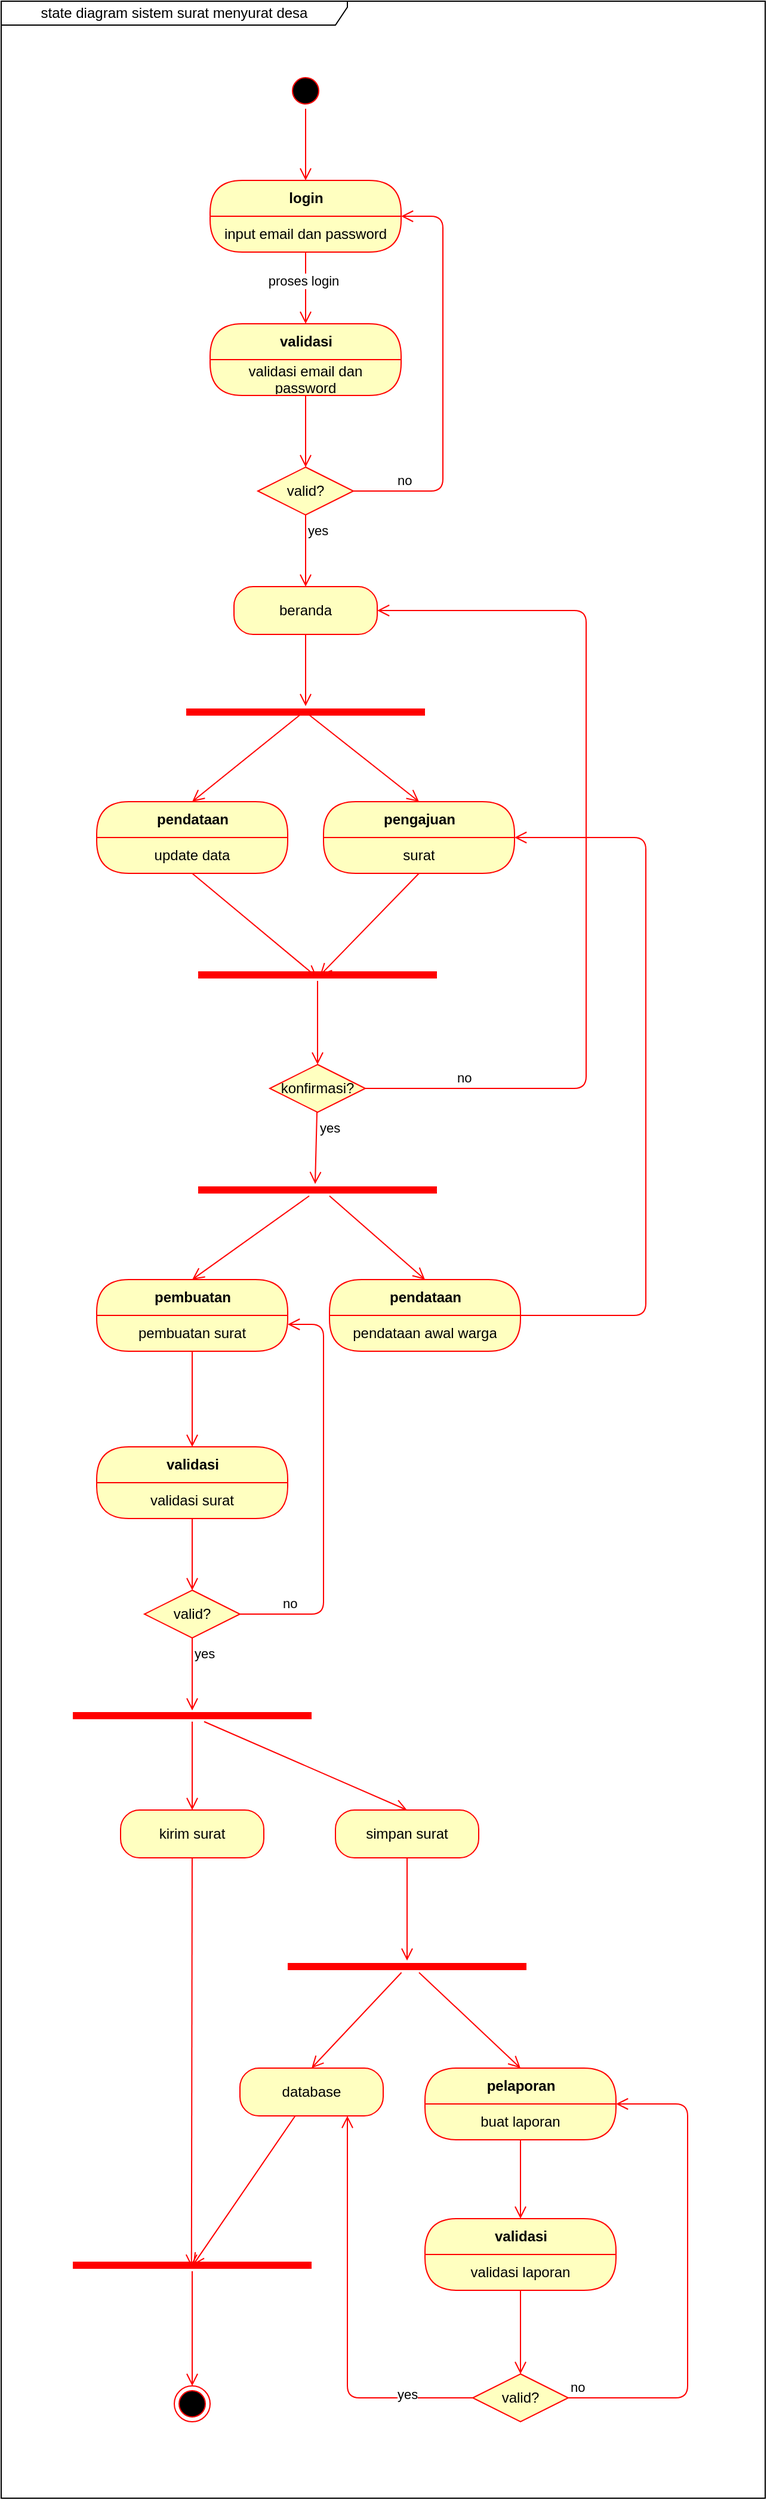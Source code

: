 <mxfile version="14.0.1" type="github" pages="6">
  <diagram id="uONjA8T7r63Trohrtwdc" name="state">
    <mxGraphModel dx="1865" dy="556" grid="1" gridSize="10" guides="1" tooltips="1" connect="1" arrows="1" fold="1" page="1" pageScale="1" pageWidth="827" pageHeight="1169" math="0" shadow="0">
      <root>
        <mxCell id="0" />
        <mxCell id="1" parent="0" />
        <mxCell id="qTHAe41oF69580907dVK-1" value="state diagram sistem surat menyurat desa" style="shape=umlFrame;whiteSpace=wrap;html=1;width=290;height=20;" parent="1" vertex="1">
          <mxGeometry x="-90" y="190" width="640" height="2090" as="geometry" />
        </mxCell>
        <mxCell id="qTHAe41oF69580907dVK-2" value="" style="ellipse;html=1;shape=startState;fillColor=#000000;strokeColor=#ff0000;" parent="1" vertex="1">
          <mxGeometry x="150" y="250" width="30" height="30" as="geometry" />
        </mxCell>
        <mxCell id="qTHAe41oF69580907dVK-3" value="" style="edgeStyle=orthogonalEdgeStyle;html=1;verticalAlign=bottom;endArrow=open;endSize=8;strokeColor=#ff0000;" parent="1" source="qTHAe41oF69580907dVK-2" edge="1">
          <mxGeometry relative="1" as="geometry">
            <mxPoint x="165" y="340" as="targetPoint" />
          </mxGeometry>
        </mxCell>
        <mxCell id="qTHAe41oF69580907dVK-4" value="login" style="swimlane;html=1;fontStyle=1;align=center;verticalAlign=middle;childLayout=stackLayout;horizontal=1;startSize=30;horizontalStack=0;resizeParent=0;resizeLast=1;container=0;fontColor=#000000;collapsible=0;rounded=1;arcSize=30;strokeColor=#ff0000;fillColor=#ffffc0;swimlaneFillColor=#ffffc0;dropTarget=0;" parent="1" vertex="1">
          <mxGeometry x="85" y="340" width="160" height="60" as="geometry" />
        </mxCell>
        <mxCell id="qTHAe41oF69580907dVK-5" value="input email dan password" style="text;html=1;strokeColor=none;fillColor=none;align=center;verticalAlign=middle;spacingLeft=4;spacingRight=4;whiteSpace=wrap;overflow=hidden;rotatable=0;fontColor=#000000;" parent="qTHAe41oF69580907dVK-4" vertex="1">
          <mxGeometry y="30" width="160" height="30" as="geometry" />
        </mxCell>
        <mxCell id="qTHAe41oF69580907dVK-6" value="" style="edgeStyle=orthogonalEdgeStyle;html=1;verticalAlign=bottom;endArrow=open;endSize=8;strokeColor=#ff0000;" parent="1" source="qTHAe41oF69580907dVK-4" edge="1">
          <mxGeometry relative="1" as="geometry">
            <mxPoint x="165" y="460" as="targetPoint" />
          </mxGeometry>
        </mxCell>
        <mxCell id="qTHAe41oF69580907dVK-7" value="proses login" style="edgeLabel;html=1;align=center;verticalAlign=middle;resizable=0;points=[];" parent="qTHAe41oF69580907dVK-6" vertex="1" connectable="0">
          <mxGeometry x="-0.225" y="-2" relative="1" as="geometry">
            <mxPoint as="offset" />
          </mxGeometry>
        </mxCell>
        <mxCell id="qTHAe41oF69580907dVK-8" value="validasi" style="swimlane;html=1;fontStyle=1;align=center;verticalAlign=middle;childLayout=stackLayout;horizontal=1;startSize=30;horizontalStack=0;resizeParent=0;resizeLast=1;container=0;fontColor=#000000;collapsible=0;rounded=1;arcSize=30;strokeColor=#ff0000;fillColor=#ffffc0;swimlaneFillColor=#ffffc0;dropTarget=0;" parent="1" vertex="1">
          <mxGeometry x="85" y="460" width="160" height="60" as="geometry" />
        </mxCell>
        <mxCell id="qTHAe41oF69580907dVK-9" value="validasi email dan password" style="text;html=1;strokeColor=none;fillColor=none;align=center;verticalAlign=middle;spacingLeft=4;spacingRight=4;whiteSpace=wrap;overflow=hidden;rotatable=0;fontColor=#000000;" parent="qTHAe41oF69580907dVK-8" vertex="1">
          <mxGeometry y="30" width="160" height="30" as="geometry" />
        </mxCell>
        <mxCell id="qTHAe41oF69580907dVK-10" value="" style="edgeStyle=orthogonalEdgeStyle;html=1;verticalAlign=bottom;endArrow=open;endSize=8;strokeColor=#ff0000;" parent="1" source="qTHAe41oF69580907dVK-8" edge="1">
          <mxGeometry relative="1" as="geometry">
            <mxPoint x="165" y="580" as="targetPoint" />
          </mxGeometry>
        </mxCell>
        <mxCell id="qTHAe41oF69580907dVK-11" value="valid?" style="rhombus;whiteSpace=wrap;html=1;fillColor=#ffffc0;strokeColor=#ff0000;" parent="1" vertex="1">
          <mxGeometry x="125" y="580" width="80" height="40" as="geometry" />
        </mxCell>
        <mxCell id="qTHAe41oF69580907dVK-12" value="no" style="edgeStyle=orthogonalEdgeStyle;html=1;align=left;verticalAlign=bottom;endArrow=open;endSize=8;strokeColor=#ff0000;entryX=1;entryY=0;entryDx=0;entryDy=0;exitX=1;exitY=0.5;exitDx=0;exitDy=0;" parent="1" source="qTHAe41oF69580907dVK-11" target="qTHAe41oF69580907dVK-5" edge="1">
          <mxGeometry x="-0.794" relative="1" as="geometry">
            <mxPoint x="300" y="600" as="targetPoint" />
            <Array as="points">
              <mxPoint x="280" y="600" />
              <mxPoint x="280" y="370" />
            </Array>
            <mxPoint as="offset" />
          </mxGeometry>
        </mxCell>
        <mxCell id="qTHAe41oF69580907dVK-13" value="yes" style="edgeStyle=orthogonalEdgeStyle;html=1;align=left;verticalAlign=top;endArrow=open;endSize=8;strokeColor=#ff0000;" parent="1" source="qTHAe41oF69580907dVK-11" edge="1">
          <mxGeometry x="-1" relative="1" as="geometry">
            <mxPoint x="165" y="680" as="targetPoint" />
          </mxGeometry>
        </mxCell>
        <mxCell id="qTHAe41oF69580907dVK-14" value="beranda" style="rounded=1;whiteSpace=wrap;html=1;arcSize=40;fontColor=#000000;fillColor=#ffffc0;strokeColor=#ff0000;" parent="1" vertex="1">
          <mxGeometry x="105" y="680" width="120" height="40" as="geometry" />
        </mxCell>
        <mxCell id="qTHAe41oF69580907dVK-15" value="" style="edgeStyle=orthogonalEdgeStyle;html=1;verticalAlign=bottom;endArrow=open;endSize=8;strokeColor=#ff0000;" parent="1" source="qTHAe41oF69580907dVK-14" edge="1">
          <mxGeometry relative="1" as="geometry">
            <mxPoint x="165" y="780" as="targetPoint" />
          </mxGeometry>
        </mxCell>
        <mxCell id="qTHAe41oF69580907dVK-16" value="" style="shape=line;html=1;strokeWidth=6;strokeColor=#ff0000;" parent="1" vertex="1">
          <mxGeometry x="65" y="780" width="200" height="10" as="geometry" />
        </mxCell>
        <mxCell id="qTHAe41oF69580907dVK-17" value="" style="html=1;verticalAlign=bottom;endArrow=open;endSize=8;strokeColor=#ff0000;entryX=0.5;entryY=0;entryDx=0;entryDy=0;exitX=0.492;exitY=0.486;exitDx=0;exitDy=0;exitPerimeter=0;" parent="1" source="qTHAe41oF69580907dVK-16" target="qTHAe41oF69580907dVK-25" edge="1">
          <mxGeometry relative="1" as="geometry">
            <mxPoint x="90" y="860" as="targetPoint" />
          </mxGeometry>
        </mxCell>
        <mxCell id="qTHAe41oF69580907dVK-18" value="" style="html=1;verticalAlign=bottom;endArrow=open;endSize=8;strokeColor=#ff0000;entryX=0.5;entryY=0;entryDx=0;entryDy=0;exitX=0.506;exitY=0.597;exitDx=0;exitDy=0;exitPerimeter=0;" parent="1" source="qTHAe41oF69580907dVK-16" target="qTHAe41oF69580907dVK-28" edge="1">
          <mxGeometry relative="1" as="geometry">
            <mxPoint x="230" y="860" as="targetPoint" />
            <mxPoint x="175" y="800" as="sourcePoint" />
          </mxGeometry>
        </mxCell>
        <mxCell id="qTHAe41oF69580907dVK-20" value="" style="html=1;verticalAlign=bottom;endArrow=open;endSize=8;strokeColor=#ff0000;entryX=0.498;entryY=0.7;entryDx=0;entryDy=0;entryPerimeter=0;exitX=0.5;exitY=1;exitDx=0;exitDy=0;" parent="1" source="qTHAe41oF69580907dVK-26" target="qTHAe41oF69580907dVK-23" edge="1">
          <mxGeometry relative="1" as="geometry">
            <mxPoint x="70" y="960" as="targetPoint" />
            <mxPoint x="87.149" y="900" as="sourcePoint" />
          </mxGeometry>
        </mxCell>
        <mxCell id="qTHAe41oF69580907dVK-22" value="" style="html=1;verticalAlign=bottom;endArrow=open;endSize=8;strokeColor=#ff0000;exitX=0.5;exitY=1;exitDx=0;exitDy=0;entryX=0.51;entryY=0.54;entryDx=0;entryDy=0;entryPerimeter=0;" parent="1" source="qTHAe41oF69580907dVK-29" target="qTHAe41oF69580907dVK-23" edge="1">
          <mxGeometry relative="1" as="geometry">
            <mxPoint x="150" y="940" as="targetPoint" />
            <mxPoint x="210" y="900" as="sourcePoint" />
          </mxGeometry>
        </mxCell>
        <mxCell id="qTHAe41oF69580907dVK-23" value="" style="shape=line;html=1;strokeWidth=6;strokeColor=#ff0000;" parent="1" vertex="1">
          <mxGeometry x="75" y="1000" width="200" height="10" as="geometry" />
        </mxCell>
        <mxCell id="qTHAe41oF69580907dVK-24" value="" style="html=1;verticalAlign=bottom;endArrow=open;endSize=8;strokeColor=#ff0000;entryX=0.5;entryY=0;entryDx=0;entryDy=0;" parent="1" source="qTHAe41oF69580907dVK-23" target="qTHAe41oF69580907dVK-32" edge="1">
          <mxGeometry relative="1" as="geometry">
            <mxPoint x="155" y="1080" as="targetPoint" />
          </mxGeometry>
        </mxCell>
        <mxCell id="qTHAe41oF69580907dVK-25" value="pendataan" style="swimlane;html=1;fontStyle=1;align=center;verticalAlign=middle;childLayout=stackLayout;horizontal=1;startSize=30;horizontalStack=0;resizeParent=0;resizeLast=1;container=0;fontColor=#000000;collapsible=0;rounded=1;arcSize=30;strokeColor=#ff0000;fillColor=#ffffc0;swimlaneFillColor=#ffffc0;dropTarget=0;" parent="1" vertex="1">
          <mxGeometry x="-10" y="860" width="160" height="60" as="geometry" />
        </mxCell>
        <mxCell id="qTHAe41oF69580907dVK-26" value="update data" style="text;html=1;strokeColor=none;fillColor=none;align=center;verticalAlign=middle;spacingLeft=4;spacingRight=4;whiteSpace=wrap;overflow=hidden;rotatable=0;fontColor=#000000;" parent="qTHAe41oF69580907dVK-25" vertex="1">
          <mxGeometry y="30" width="160" height="30" as="geometry" />
        </mxCell>
        <mxCell id="qTHAe41oF69580907dVK-28" value="pengajuan" style="swimlane;html=1;fontStyle=1;align=center;verticalAlign=middle;childLayout=stackLayout;horizontal=1;startSize=30;horizontalStack=0;resizeParent=0;resizeLast=1;container=0;fontColor=#000000;collapsible=0;rounded=1;arcSize=30;strokeColor=#ff0000;fillColor=#ffffc0;swimlaneFillColor=#ffffc0;dropTarget=0;" parent="1" vertex="1">
          <mxGeometry x="180" y="860" width="160" height="60" as="geometry" />
        </mxCell>
        <mxCell id="qTHAe41oF69580907dVK-29" value="surat" style="text;html=1;strokeColor=none;fillColor=none;align=center;verticalAlign=middle;spacingLeft=4;spacingRight=4;whiteSpace=wrap;overflow=hidden;rotatable=0;fontColor=#000000;" parent="qTHAe41oF69580907dVK-28" vertex="1">
          <mxGeometry y="30" width="160" height="30" as="geometry" />
        </mxCell>
        <mxCell id="qTHAe41oF69580907dVK-30" value="pembuatan" style="swimlane;html=1;fontStyle=1;align=center;verticalAlign=middle;childLayout=stackLayout;horizontal=1;startSize=30;horizontalStack=0;resizeParent=0;resizeLast=1;container=0;fontColor=#000000;collapsible=0;rounded=1;arcSize=30;strokeColor=#ff0000;fillColor=#ffffc0;swimlaneFillColor=#ffffc0;dropTarget=0;" parent="1" vertex="1">
          <mxGeometry x="-10" y="1260" width="160" height="60" as="geometry" />
        </mxCell>
        <mxCell id="qTHAe41oF69580907dVK-31" value="pembuatan surat" style="text;html=1;strokeColor=none;fillColor=none;align=center;verticalAlign=middle;spacingLeft=4;spacingRight=4;whiteSpace=wrap;overflow=hidden;rotatable=0;fontColor=#000000;" parent="qTHAe41oF69580907dVK-30" vertex="1">
          <mxGeometry y="30" width="160" height="30" as="geometry" />
        </mxCell>
        <mxCell id="qTHAe41oF69580907dVK-32" value="konfirmasi?" style="rhombus;whiteSpace=wrap;html=1;fillColor=#ffffc0;strokeColor=#ff0000;" parent="1" vertex="1">
          <mxGeometry x="135" y="1080" width="80" height="40" as="geometry" />
        </mxCell>
        <mxCell id="qTHAe41oF69580907dVK-33" value="no" style="edgeStyle=orthogonalEdgeStyle;html=1;align=left;verticalAlign=bottom;endArrow=open;endSize=8;strokeColor=#ff0000;entryX=1;entryY=0.5;entryDx=0;entryDy=0;" parent="1" source="qTHAe41oF69580907dVK-32" target="qTHAe41oF69580907dVK-14" edge="1">
          <mxGeometry x="-0.803" relative="1" as="geometry">
            <mxPoint x="305" y="1100" as="targetPoint" />
            <Array as="points">
              <mxPoint x="400" y="1100" />
              <mxPoint x="400" y="700" />
            </Array>
            <mxPoint as="offset" />
          </mxGeometry>
        </mxCell>
        <mxCell id="qTHAe41oF69580907dVK-34" value="yes" style="html=1;align=left;verticalAlign=top;endArrow=open;endSize=8;strokeColor=#ff0000;" parent="1" source="qTHAe41oF69580907dVK-32" edge="1">
          <mxGeometry x="-1" relative="1" as="geometry">
            <mxPoint x="173" y="1180" as="targetPoint" />
          </mxGeometry>
        </mxCell>
        <mxCell id="qTHAe41oF69580907dVK-35" value="" style="html=1;verticalAlign=bottom;endArrow=open;endSize=8;strokeColor=#ff0000;entryX=0.5;entryY=0;entryDx=0;entryDy=0;exitX=0.5;exitY=1;exitDx=0;exitDy=0;" parent="1" source="qTHAe41oF69580907dVK-31" target="qTHAe41oF69580907dVK-36" edge="1">
          <mxGeometry relative="1" as="geometry">
            <mxPoint x="80" y="1170" as="targetPoint" />
            <mxPoint x="80" y="1100" as="sourcePoint" />
          </mxGeometry>
        </mxCell>
        <mxCell id="qTHAe41oF69580907dVK-36" value="validasi" style="swimlane;html=1;fontStyle=1;align=center;verticalAlign=middle;childLayout=stackLayout;horizontal=1;startSize=30;horizontalStack=0;resizeParent=0;resizeLast=1;container=0;fontColor=#000000;collapsible=0;rounded=1;arcSize=30;strokeColor=#ff0000;fillColor=#ffffc0;swimlaneFillColor=#ffffc0;dropTarget=0;" parent="1" vertex="1">
          <mxGeometry x="-10" y="1400" width="160" height="60" as="geometry" />
        </mxCell>
        <mxCell id="qTHAe41oF69580907dVK-37" value="validasi surat" style="text;html=1;strokeColor=none;fillColor=none;align=center;verticalAlign=middle;spacingLeft=4;spacingRight=4;whiteSpace=wrap;overflow=hidden;rotatable=0;fontColor=#000000;" parent="qTHAe41oF69580907dVK-36" vertex="1">
          <mxGeometry y="30" width="160" height="30" as="geometry" />
        </mxCell>
        <mxCell id="qTHAe41oF69580907dVK-38" value="" style="edgeStyle=orthogonalEdgeStyle;html=1;verticalAlign=bottom;endArrow=open;endSize=8;strokeColor=#ff0000;" parent="1" source="qTHAe41oF69580907dVK-36" edge="1">
          <mxGeometry relative="1" as="geometry">
            <mxPoint x="70" y="1520" as="targetPoint" />
          </mxGeometry>
        </mxCell>
        <mxCell id="qTHAe41oF69580907dVK-39" value="" style="shape=line;html=1;strokeWidth=6;strokeColor=#ff0000;" parent="1" vertex="1">
          <mxGeometry x="75" y="1180" width="200" height="10" as="geometry" />
        </mxCell>
        <mxCell id="qTHAe41oF69580907dVK-40" value="" style="html=1;verticalAlign=bottom;endArrow=open;endSize=8;strokeColor=#ff0000;entryX=0.5;entryY=0;entryDx=0;entryDy=0;" parent="1" source="qTHAe41oF69580907dVK-39" target="qTHAe41oF69580907dVK-30" edge="1">
          <mxGeometry relative="1" as="geometry">
            <mxPoint x="175" y="1260" as="targetPoint" />
          </mxGeometry>
        </mxCell>
        <mxCell id="qTHAe41oF69580907dVK-41" value="" style="html=1;verticalAlign=bottom;endArrow=open;endSize=8;strokeColor=#ff0000;entryX=0.5;entryY=0;entryDx=0;entryDy=0;" parent="1" target="qTHAe41oF69580907dVK-42" edge="1">
          <mxGeometry relative="1" as="geometry">
            <mxPoint x="185" y="1270" as="targetPoint" />
            <mxPoint x="185" y="1190" as="sourcePoint" />
          </mxGeometry>
        </mxCell>
        <mxCell id="qTHAe41oF69580907dVK-42" value="pendataan" style="swimlane;html=1;fontStyle=1;align=center;verticalAlign=middle;childLayout=stackLayout;horizontal=1;startSize=30;horizontalStack=0;resizeParent=0;resizeLast=1;container=0;fontColor=#000000;collapsible=0;rounded=1;arcSize=30;strokeColor=#ff0000;fillColor=#ffffc0;swimlaneFillColor=#ffffc0;dropTarget=0;" parent="1" vertex="1">
          <mxGeometry x="185" y="1260" width="160" height="60" as="geometry" />
        </mxCell>
        <mxCell id="qTHAe41oF69580907dVK-43" value="pendataan awal warga" style="text;html=1;strokeColor=none;fillColor=none;align=center;verticalAlign=middle;spacingLeft=4;spacingRight=4;whiteSpace=wrap;overflow=hidden;rotatable=0;fontColor=#000000;" parent="qTHAe41oF69580907dVK-42" vertex="1">
          <mxGeometry y="30" width="160" height="30" as="geometry" />
        </mxCell>
        <mxCell id="qTHAe41oF69580907dVK-44" value="" style="html=1;verticalAlign=bottom;endArrow=open;endSize=8;strokeColor=#ff0000;entryX=1;entryY=0;entryDx=0;entryDy=0;exitX=1;exitY=0;exitDx=0;exitDy=0;edgeStyle=orthogonalEdgeStyle;" parent="1" source="qTHAe41oF69580907dVK-43" target="qTHAe41oF69580907dVK-29" edge="1">
          <mxGeometry relative="1" as="geometry">
            <mxPoint x="380" y="1270" as="targetPoint" />
            <mxPoint x="195" y="1200" as="sourcePoint" />
            <Array as="points">
              <mxPoint x="450" y="890" />
            </Array>
          </mxGeometry>
        </mxCell>
        <mxCell id="qTHAe41oF69580907dVK-45" value="valid?" style="rhombus;whiteSpace=wrap;html=1;fillColor=#ffffc0;strokeColor=#ff0000;" parent="1" vertex="1">
          <mxGeometry x="30" y="1520" width="80" height="40" as="geometry" />
        </mxCell>
        <mxCell id="qTHAe41oF69580907dVK-46" value="no" style="edgeStyle=orthogonalEdgeStyle;html=1;align=left;verticalAlign=bottom;endArrow=open;endSize=8;strokeColor=#ff0000;entryX=1;entryY=0.25;entryDx=0;entryDy=0;" parent="1" source="qTHAe41oF69580907dVK-45" target="qTHAe41oF69580907dVK-31" edge="1">
          <mxGeometry x="-0.802" relative="1" as="geometry">
            <mxPoint x="205" y="1540" as="targetPoint" />
            <Array as="points">
              <mxPoint x="180" y="1540" />
              <mxPoint x="180" y="1298" />
            </Array>
            <mxPoint as="offset" />
          </mxGeometry>
        </mxCell>
        <mxCell id="qTHAe41oF69580907dVK-47" value="yes" style="html=1;align=left;verticalAlign=top;endArrow=open;endSize=8;strokeColor=#ff0000;" parent="1" edge="1">
          <mxGeometry x="-1" relative="1" as="geometry">
            <mxPoint x="70" y="1620.61" as="targetPoint" />
            <mxPoint x="70" y="1560" as="sourcePoint" />
          </mxGeometry>
        </mxCell>
        <mxCell id="qTHAe41oF69580907dVK-48" value="kirim surat" style="rounded=1;whiteSpace=wrap;html=1;arcSize=40;fontColor=#000000;fillColor=#ffffc0;strokeColor=#ff0000;" parent="1" vertex="1">
          <mxGeometry x="10" y="1704" width="120" height="40" as="geometry" />
        </mxCell>
        <mxCell id="qTHAe41oF69580907dVK-49" value="" style="html=1;verticalAlign=bottom;endArrow=open;endSize=8;strokeColor=#ff0000;entryX=0.497;entryY=0.62;entryDx=0;entryDy=0;entryPerimeter=0;" parent="1" source="qTHAe41oF69580907dVK-48" target="qTHAe41oF69580907dVK-75" edge="1">
          <mxGeometry relative="1" as="geometry">
            <mxPoint x="70" y="1804" as="targetPoint" />
          </mxGeometry>
        </mxCell>
        <mxCell id="qTHAe41oF69580907dVK-50" value="" style="shape=line;html=1;strokeWidth=6;strokeColor=#ff0000;" parent="1" vertex="1">
          <mxGeometry x="-30" y="1620" width="200" height="10" as="geometry" />
        </mxCell>
        <mxCell id="qTHAe41oF69580907dVK-51" value="" style="edgeStyle=orthogonalEdgeStyle;html=1;verticalAlign=bottom;endArrow=open;endSize=8;strokeColor=#ff0000;entryX=0.5;entryY=0;entryDx=0;entryDy=0;" parent="1" source="qTHAe41oF69580907dVK-50" target="qTHAe41oF69580907dVK-48" edge="1">
          <mxGeometry relative="1" as="geometry">
            <mxPoint x="70" y="1700" as="targetPoint" />
          </mxGeometry>
        </mxCell>
        <mxCell id="qTHAe41oF69580907dVK-54" value="pelaporan" style="swimlane;html=1;fontStyle=1;align=center;verticalAlign=middle;childLayout=stackLayout;horizontal=1;startSize=30;horizontalStack=0;resizeParent=0;resizeLast=1;container=0;fontColor=#000000;collapsible=0;rounded=1;arcSize=30;strokeColor=#ff0000;fillColor=#ffffc0;swimlaneFillColor=#ffffc0;dropTarget=0;" parent="1" vertex="1">
          <mxGeometry x="265" y="1920" width="160" height="60" as="geometry" />
        </mxCell>
        <mxCell id="qTHAe41oF69580907dVK-55" value="buat laporan" style="text;html=1;strokeColor=none;fillColor=none;align=center;verticalAlign=middle;spacingLeft=4;spacingRight=4;whiteSpace=wrap;overflow=hidden;rotatable=0;fontColor=#000000;" parent="qTHAe41oF69580907dVK-54" vertex="1">
          <mxGeometry y="30" width="160" height="30" as="geometry" />
        </mxCell>
        <mxCell id="qTHAe41oF69580907dVK-56" value="" style="edgeStyle=orthogonalEdgeStyle;html=1;verticalAlign=bottom;endArrow=open;endSize=8;strokeColor=#ff0000;entryX=0.5;entryY=0;entryDx=0;entryDy=0;" parent="1" source="qTHAe41oF69580907dVK-54" target="qTHAe41oF69580907dVK-58" edge="1">
          <mxGeometry relative="1" as="geometry">
            <mxPoint x="345" y="2040" as="targetPoint" />
          </mxGeometry>
        </mxCell>
        <mxCell id="qTHAe41oF69580907dVK-57" value="" style="html=1;verticalAlign=bottom;endArrow=open;endSize=8;strokeColor=#ff0000;entryX=0.5;entryY=0;entryDx=0;entryDy=0;" parent="1" target="qTHAe41oF69580907dVK-68" edge="1">
          <mxGeometry relative="1" as="geometry">
            <mxPoint x="80" y="1714" as="targetPoint" />
            <mxPoint x="80" y="1630" as="sourcePoint" />
          </mxGeometry>
        </mxCell>
        <mxCell id="qTHAe41oF69580907dVK-58" value="validasi" style="swimlane;html=1;fontStyle=1;align=center;verticalAlign=middle;childLayout=stackLayout;horizontal=1;startSize=30;horizontalStack=0;resizeParent=0;resizeLast=1;container=0;fontColor=#000000;collapsible=0;rounded=1;arcSize=30;strokeColor=#ff0000;fillColor=#ffffc0;swimlaneFillColor=#ffffc0;dropTarget=0;" parent="1" vertex="1">
          <mxGeometry x="265" y="2046" width="160" height="60" as="geometry" />
        </mxCell>
        <mxCell id="qTHAe41oF69580907dVK-59" value="validasi laporan" style="text;html=1;strokeColor=none;fillColor=none;align=center;verticalAlign=middle;spacingLeft=4;spacingRight=4;whiteSpace=wrap;overflow=hidden;rotatable=0;fontColor=#000000;" parent="qTHAe41oF69580907dVK-58" vertex="1">
          <mxGeometry y="30" width="160" height="30" as="geometry" />
        </mxCell>
        <mxCell id="qTHAe41oF69580907dVK-60" value="" style="edgeStyle=orthogonalEdgeStyle;html=1;verticalAlign=bottom;endArrow=open;endSize=8;strokeColor=#ff0000;entryX=0.5;entryY=0;entryDx=0;entryDy=0;" parent="1" source="qTHAe41oF69580907dVK-58" target="qTHAe41oF69580907dVK-62" edge="1">
          <mxGeometry relative="1" as="geometry">
            <mxPoint x="345" y="2166" as="targetPoint" />
          </mxGeometry>
        </mxCell>
        <mxCell id="qTHAe41oF69580907dVK-62" value="valid?" style="rhombus;whiteSpace=wrap;html=1;fillColor=#ffffc0;strokeColor=#ff0000;" parent="1" vertex="1">
          <mxGeometry x="305" y="2176" width="80" height="40" as="geometry" />
        </mxCell>
        <mxCell id="qTHAe41oF69580907dVK-63" value="no" style="edgeStyle=orthogonalEdgeStyle;html=1;align=left;verticalAlign=bottom;endArrow=open;endSize=8;strokeColor=#ff0000;entryX=1;entryY=0;entryDx=0;entryDy=0;" parent="1" source="qTHAe41oF69580907dVK-62" target="qTHAe41oF69580907dVK-55" edge="1">
          <mxGeometry x="-1" relative="1" as="geometry">
            <mxPoint x="435" y="2026" as="targetPoint" />
            <Array as="points">
              <mxPoint x="485" y="2196" />
              <mxPoint x="485" y="1950" />
            </Array>
          </mxGeometry>
        </mxCell>
        <mxCell id="qTHAe41oF69580907dVK-64" value="yes" style="edgeStyle=orthogonalEdgeStyle;html=1;align=left;verticalAlign=top;endArrow=open;endSize=8;strokeColor=#ff0000;entryX=0.75;entryY=1;entryDx=0;entryDy=0;" parent="1" source="qTHAe41oF69580907dVK-62" target="qTHAe41oF69580907dVK-72" edge="1">
          <mxGeometry x="-0.619" y="-16" relative="1" as="geometry">
            <mxPoint x="345" y="2290" as="targetPoint" />
            <mxPoint as="offset" />
          </mxGeometry>
        </mxCell>
        <mxCell id="qTHAe41oF69580907dVK-68" value="simpan surat" style="rounded=1;whiteSpace=wrap;html=1;arcSize=40;fontColor=#000000;fillColor=#ffffc0;strokeColor=#ff0000;" parent="1" vertex="1">
          <mxGeometry x="190" y="1704" width="120" height="40" as="geometry" />
        </mxCell>
        <mxCell id="qTHAe41oF69580907dVK-69" value="" style="edgeStyle=orthogonalEdgeStyle;html=1;verticalAlign=bottom;endArrow=open;endSize=8;strokeColor=#ff0000;" parent="1" source="qTHAe41oF69580907dVK-68" target="qTHAe41oF69580907dVK-70" edge="1">
          <mxGeometry relative="1" as="geometry">
            <mxPoint x="250" y="1804" as="targetPoint" />
          </mxGeometry>
        </mxCell>
        <mxCell id="qTHAe41oF69580907dVK-70" value="" style="shape=line;html=1;strokeWidth=6;strokeColor=#ff0000;" parent="1" vertex="1">
          <mxGeometry x="150" y="1830" width="200" height="10" as="geometry" />
        </mxCell>
        <mxCell id="qTHAe41oF69580907dVK-71" value="" style="html=1;verticalAlign=bottom;endArrow=open;endSize=8;strokeColor=#ff0000;entryX=0.5;entryY=0;entryDx=0;entryDy=0;" parent="1" source="qTHAe41oF69580907dVK-70" target="qTHAe41oF69580907dVK-72" edge="1">
          <mxGeometry relative="1" as="geometry">
            <mxPoint x="250" y="1910" as="targetPoint" />
          </mxGeometry>
        </mxCell>
        <mxCell id="qTHAe41oF69580907dVK-72" value="database" style="rounded=1;whiteSpace=wrap;html=1;arcSize=40;fontColor=#000000;fillColor=#ffffc0;strokeColor=#ff0000;" parent="1" vertex="1">
          <mxGeometry x="110" y="1920" width="120" height="40" as="geometry" />
        </mxCell>
        <mxCell id="qTHAe41oF69580907dVK-73" value="" style="html=1;verticalAlign=bottom;endArrow=open;endSize=8;strokeColor=#ff0000;entryX=0.503;entryY=0.5;entryDx=0;entryDy=0;entryPerimeter=0;" parent="1" source="qTHAe41oF69580907dVK-72" target="qTHAe41oF69580907dVK-75" edge="1">
          <mxGeometry relative="1" as="geometry">
            <mxPoint x="170" y="2020" as="targetPoint" />
          </mxGeometry>
        </mxCell>
        <mxCell id="qTHAe41oF69580907dVK-74" value="" style="html=1;verticalAlign=bottom;endArrow=open;endSize=8;strokeColor=#ff0000;entryX=0.5;entryY=0;entryDx=0;entryDy=0;" parent="1" target="qTHAe41oF69580907dVK-54" edge="1">
          <mxGeometry relative="1" as="geometry">
            <mxPoint x="260" y="1920" as="targetPoint" />
            <mxPoint x="260" y="1840" as="sourcePoint" />
          </mxGeometry>
        </mxCell>
        <mxCell id="qTHAe41oF69580907dVK-75" value="" style="shape=line;html=1;strokeWidth=6;strokeColor=#ff0000;" parent="1" vertex="1">
          <mxGeometry x="-30" y="2080" width="200" height="10" as="geometry" />
        </mxCell>
        <mxCell id="qTHAe41oF69580907dVK-76" value="" style="edgeStyle=orthogonalEdgeStyle;html=1;verticalAlign=bottom;endArrow=open;endSize=8;strokeColor=#ff0000;entryX=0.5;entryY=0;entryDx=0;entryDy=0;" parent="1" source="qTHAe41oF69580907dVK-75" target="qTHAe41oF69580907dVK-77" edge="1">
          <mxGeometry relative="1" as="geometry">
            <mxPoint x="70" y="2160" as="targetPoint" />
          </mxGeometry>
        </mxCell>
        <mxCell id="qTHAe41oF69580907dVK-77" value="" style="ellipse;html=1;shape=endState;fillColor=#000000;strokeColor=#ff0000;" parent="1" vertex="1">
          <mxGeometry x="55" y="2186" width="30" height="30" as="geometry" />
        </mxCell>
      </root>
    </mxGraphModel>
  </diagram>
  <diagram id="GmlhiFoMTb57rGoaZuUD" name="state fix">
    <mxGraphModel dx="1548" dy="547" grid="1" gridSize="10" guides="1" tooltips="1" connect="1" arrows="1" fold="1" page="1" pageScale="1" pageWidth="827" pageHeight="1169" math="0" shadow="0">
      <root>
        <mxCell id="7DvLWVNiM8SuWVVVDDWg-0" />
        <mxCell id="7DvLWVNiM8SuWVVVDDWg-1" parent="7DvLWVNiM8SuWVVVDDWg-0" />
        <mxCell id="7DvLWVNiM8SuWVVVDDWg-2" value="state diagram sistem surat menyurat desa" style="shape=umlFrame;whiteSpace=wrap;html=1;width=290;height=20;" parent="7DvLWVNiM8SuWVVVDDWg-1" vertex="1">
          <mxGeometry x="-210" y="60" width="510" height="1950" as="geometry" />
        </mxCell>
        <mxCell id="7DvLWVNiM8SuWVVVDDWg-3" value="" style="ellipse;html=1;shape=startState;fillColor=#000000;strokeColor=#ff0000;" parent="7DvLWVNiM8SuWVVVDDWg-1" vertex="1">
          <mxGeometry x="-90" y="120" width="30" height="30" as="geometry" />
        </mxCell>
        <mxCell id="7DvLWVNiM8SuWVVVDDWg-4" value="" style="edgeStyle=orthogonalEdgeStyle;html=1;verticalAlign=bottom;endArrow=open;endSize=8;strokeColor=#ff0000;entryX=0.5;entryY=0;entryDx=0;entryDy=0;" parent="7DvLWVNiM8SuWVVVDDWg-1" source="7DvLWVNiM8SuWVVVDDWg-3" target="7DvLWVNiM8SuWVVVDDWg-70" edge="1">
          <mxGeometry relative="1" as="geometry">
            <mxPoint x="-75" y="210" as="targetPoint" />
          </mxGeometry>
        </mxCell>
        <mxCell id="7DvLWVNiM8SuWVVVDDWg-5" value="login" style="swimlane;html=1;fontStyle=1;align=center;verticalAlign=middle;childLayout=stackLayout;horizontal=1;startSize=30;horizontalStack=0;resizeParent=0;resizeLast=1;container=0;fontColor=#000000;collapsible=0;rounded=1;arcSize=30;strokeColor=#ff0000;fillColor=#ffffc0;swimlaneFillColor=#ffffc0;dropTarget=0;" parent="7DvLWVNiM8SuWVVVDDWg-1" vertex="1">
          <mxGeometry x="-155" y="330" width="160" height="60" as="geometry" />
        </mxCell>
        <mxCell id="7DvLWVNiM8SuWVVVDDWg-6" value="input username dan password" style="text;html=1;strokeColor=none;fillColor=none;align=center;verticalAlign=middle;spacingLeft=4;spacingRight=4;whiteSpace=wrap;overflow=hidden;rotatable=0;fontColor=#000000;" parent="7DvLWVNiM8SuWVVVDDWg-5" vertex="1">
          <mxGeometry y="30" width="160" height="30" as="geometry" />
        </mxCell>
        <mxCell id="7DvLWVNiM8SuWVVVDDWg-7" value="" style="edgeStyle=orthogonalEdgeStyle;html=1;verticalAlign=bottom;endArrow=open;endSize=8;strokeColor=#ff0000;" parent="7DvLWVNiM8SuWVVVDDWg-1" source="7DvLWVNiM8SuWVVVDDWg-5" edge="1">
          <mxGeometry relative="1" as="geometry">
            <mxPoint x="-75" y="450" as="targetPoint" />
          </mxGeometry>
        </mxCell>
        <mxCell id="7DvLWVNiM8SuWVVVDDWg-8" value="proses login" style="edgeLabel;html=1;align=center;verticalAlign=middle;resizable=0;points=[];" parent="7DvLWVNiM8SuWVVVDDWg-7" vertex="1" connectable="0">
          <mxGeometry x="-0.225" y="-2" relative="1" as="geometry">
            <mxPoint as="offset" />
          </mxGeometry>
        </mxCell>
        <mxCell id="7DvLWVNiM8SuWVVVDDWg-9" value="verifikasi" style="swimlane;html=1;fontStyle=1;align=center;verticalAlign=middle;childLayout=stackLayout;horizontal=1;startSize=30;horizontalStack=0;resizeParent=0;resizeLast=1;container=0;fontColor=#000000;collapsible=0;rounded=1;arcSize=30;strokeColor=#ff0000;fillColor=#ffffc0;swimlaneFillColor=#ffffc0;dropTarget=0;" parent="7DvLWVNiM8SuWVVVDDWg-1" vertex="1">
          <mxGeometry x="-155" y="450" width="160" height="60" as="geometry" />
        </mxCell>
        <mxCell id="7DvLWVNiM8SuWVVVDDWg-10" value="verifikasi username dan password" style="text;html=1;strokeColor=none;fillColor=none;align=center;verticalAlign=middle;spacingLeft=4;spacingRight=4;whiteSpace=wrap;overflow=hidden;rotatable=0;fontColor=#000000;" parent="7DvLWVNiM8SuWVVVDDWg-9" vertex="1">
          <mxGeometry y="30" width="160" height="30" as="geometry" />
        </mxCell>
        <mxCell id="7DvLWVNiM8SuWVVVDDWg-11" value="" style="edgeStyle=orthogonalEdgeStyle;html=1;verticalAlign=bottom;endArrow=open;endSize=8;strokeColor=#ff0000;" parent="7DvLWVNiM8SuWVVVDDWg-1" source="7DvLWVNiM8SuWVVVDDWg-9" edge="1">
          <mxGeometry relative="1" as="geometry">
            <mxPoint x="-75" y="570" as="targetPoint" />
          </mxGeometry>
        </mxCell>
        <mxCell id="7DvLWVNiM8SuWVVVDDWg-12" value="valid?" style="rhombus;whiteSpace=wrap;html=1;fillColor=#ffffc0;strokeColor=#ff0000;" parent="7DvLWVNiM8SuWVVVDDWg-1" vertex="1">
          <mxGeometry x="-115" y="570" width="80" height="40" as="geometry" />
        </mxCell>
        <mxCell id="7DvLWVNiM8SuWVVVDDWg-13" value="no" style="edgeStyle=orthogonalEdgeStyle;html=1;align=left;verticalAlign=bottom;endArrow=open;endSize=8;strokeColor=#ff0000;entryX=1;entryY=0;entryDx=0;entryDy=0;exitX=1;exitY=0.5;exitDx=0;exitDy=0;" parent="7DvLWVNiM8SuWVVVDDWg-1" source="7DvLWVNiM8SuWVVVDDWg-12" target="7DvLWVNiM8SuWVVVDDWg-6" edge="1">
          <mxGeometry x="-0.794" relative="1" as="geometry">
            <mxPoint x="60" y="590" as="targetPoint" />
            <Array as="points">
              <mxPoint x="40" y="590" />
              <mxPoint x="40" y="360" />
            </Array>
            <mxPoint as="offset" />
          </mxGeometry>
        </mxCell>
        <mxCell id="7DvLWVNiM8SuWVVVDDWg-14" value="yes" style="edgeStyle=orthogonalEdgeStyle;html=1;align=left;verticalAlign=top;endArrow=open;endSize=8;strokeColor=#ff0000;" parent="7DvLWVNiM8SuWVVVDDWg-1" source="7DvLWVNiM8SuWVVVDDWg-12" edge="1">
          <mxGeometry x="-1" relative="1" as="geometry">
            <mxPoint x="-75" y="670" as="targetPoint" />
          </mxGeometry>
        </mxCell>
        <mxCell id="7DvLWVNiM8SuWVVVDDWg-15" value="beranda" style="rounded=1;whiteSpace=wrap;html=1;arcSize=40;fontColor=#000000;fillColor=#ffffc0;strokeColor=#ff0000;" parent="7DvLWVNiM8SuWVVVDDWg-1" vertex="1">
          <mxGeometry x="-135" y="670" width="120" height="40" as="geometry" />
        </mxCell>
        <mxCell id="7DvLWVNiM8SuWVVVDDWg-16" value="" style="edgeStyle=orthogonalEdgeStyle;html=1;verticalAlign=bottom;endArrow=open;endSize=8;strokeColor=#ff0000;entryX=0.5;entryY=0;entryDx=0;entryDy=0;" parent="7DvLWVNiM8SuWVVVDDWg-1" source="7DvLWVNiM8SuWVVVDDWg-15" target="7DvLWVNiM8SuWVVVDDWg-26" edge="1">
          <mxGeometry relative="1" as="geometry">
            <mxPoint x="-75" y="770.0" as="targetPoint" />
          </mxGeometry>
        </mxCell>
        <mxCell id="7DvLWVNiM8SuWVVVDDWg-21" value="" style="html=1;verticalAlign=bottom;endArrow=open;endSize=8;strokeColor=#ff0000;exitX=0.5;exitY=1;exitDx=0;exitDy=0;entryX=0.5;entryY=0;entryDx=0;entryDy=0;" parent="7DvLWVNiM8SuWVVVDDWg-1" source="7DvLWVNiM8SuWVVVDDWg-27" target="7DvLWVNiM8SuWVVVDDWg-30" edge="1">
          <mxGeometry relative="1" as="geometry">
            <mxPoint x="-63" y="995.4" as="targetPoint" />
            <mxPoint x="-30" y="890" as="sourcePoint" />
          </mxGeometry>
        </mxCell>
        <mxCell id="7DvLWVNiM8SuWVVVDDWg-26" value="pengajuan" style="swimlane;html=1;fontStyle=1;align=center;verticalAlign=middle;childLayout=stackLayout;horizontal=1;startSize=30;horizontalStack=0;resizeParent=0;resizeLast=1;container=0;fontColor=#000000;collapsible=0;rounded=1;arcSize=30;strokeColor=#ff0000;fillColor=#ffffc0;swimlaneFillColor=#ffffc0;dropTarget=0;" parent="7DvLWVNiM8SuWVVVDDWg-1" vertex="1">
          <mxGeometry x="-155" y="780" width="160" height="60" as="geometry" />
        </mxCell>
        <mxCell id="7DvLWVNiM8SuWVVVDDWg-27" value="pengajuan surat oleh warga" style="text;html=1;strokeColor=none;fillColor=none;align=center;verticalAlign=middle;spacingLeft=4;spacingRight=4;whiteSpace=wrap;overflow=hidden;rotatable=0;fontColor=#000000;" parent="7DvLWVNiM8SuWVVVDDWg-26" vertex="1">
          <mxGeometry y="30" width="160" height="30" as="geometry" />
        </mxCell>
        <mxCell id="7DvLWVNiM8SuWVVVDDWg-28" value="pembuatan" style="swimlane;html=1;fontStyle=1;align=center;verticalAlign=middle;childLayout=stackLayout;horizontal=1;startSize=30;horizontalStack=0;resizeParent=0;resizeLast=1;container=0;fontColor=#000000;collapsible=0;rounded=1;arcSize=30;strokeColor=#ff0000;fillColor=#ffffc0;swimlaneFillColor=#ffffc0;dropTarget=0;" parent="7DvLWVNiM8SuWVVVDDWg-1" vertex="1">
          <mxGeometry x="-155" y="1030" width="160" height="60" as="geometry" />
        </mxCell>
        <mxCell id="7DvLWVNiM8SuWVVVDDWg-29" value="pembuatan surat" style="text;html=1;strokeColor=none;fillColor=none;align=center;verticalAlign=middle;spacingLeft=4;spacingRight=4;whiteSpace=wrap;overflow=hidden;rotatable=0;fontColor=#000000;" parent="7DvLWVNiM8SuWVVVDDWg-28" vertex="1">
          <mxGeometry y="30" width="160" height="30" as="geometry" />
        </mxCell>
        <mxCell id="7DvLWVNiM8SuWVVVDDWg-30" value="konfirmasi?" style="rhombus;whiteSpace=wrap;html=1;fillColor=#ffffc0;strokeColor=#ff0000;" parent="7DvLWVNiM8SuWVVVDDWg-1" vertex="1">
          <mxGeometry x="-115" y="890" width="80" height="40" as="geometry" />
        </mxCell>
        <mxCell id="7DvLWVNiM8SuWVVVDDWg-31" value="no" style="edgeStyle=orthogonalEdgeStyle;html=1;align=left;verticalAlign=bottom;endArrow=open;endSize=8;strokeColor=#ff0000;entryX=1;entryY=0.5;entryDx=0;entryDy=0;" parent="7DvLWVNiM8SuWVVVDDWg-1" source="7DvLWVNiM8SuWVVVDDWg-30" target="7DvLWVNiM8SuWVVVDDWg-15" edge="1">
          <mxGeometry x="-0.803" relative="1" as="geometry">
            <mxPoint x="65" y="1090" as="targetPoint" />
            <Array as="points">
              <mxPoint x="60" y="910" />
              <mxPoint x="60" y="690" />
            </Array>
            <mxPoint as="offset" />
          </mxGeometry>
        </mxCell>
        <mxCell id="7DvLWVNiM8SuWVVVDDWg-32" value="yes" style="html=1;align=left;verticalAlign=top;endArrow=open;endSize=8;strokeColor=#ff0000;entryX=0.5;entryY=0;entryDx=0;entryDy=0;" parent="7DvLWVNiM8SuWVVVDDWg-1" source="7DvLWVNiM8SuWVVVDDWg-30" target="7DvLWVNiM8SuWVVVDDWg-28" edge="1">
          <mxGeometry x="-1" relative="1" as="geometry">
            <mxPoint x="-67" y="1170" as="targetPoint" />
          </mxGeometry>
        </mxCell>
        <mxCell id="7DvLWVNiM8SuWVVVDDWg-33" value="" style="html=1;verticalAlign=bottom;endArrow=open;endSize=8;strokeColor=#ff0000;entryX=0.5;entryY=0;entryDx=0;entryDy=0;exitX=0.5;exitY=1;exitDx=0;exitDy=0;" parent="7DvLWVNiM8SuWVVVDDWg-1" source="7DvLWVNiM8SuWVVVDDWg-29" target="7DvLWVNiM8SuWVVVDDWg-34" edge="1">
          <mxGeometry relative="1" as="geometry">
            <mxPoint x="-55" y="1080" as="targetPoint" />
            <mxPoint x="-55" y="1010" as="sourcePoint" />
          </mxGeometry>
        </mxCell>
        <mxCell id="7DvLWVNiM8SuWVVVDDWg-34" value="validasi" style="swimlane;html=1;fontStyle=1;align=center;verticalAlign=middle;childLayout=stackLayout;horizontal=1;startSize=30;horizontalStack=0;resizeParent=0;resizeLast=1;container=0;fontColor=#000000;collapsible=0;rounded=1;arcSize=30;strokeColor=#ff0000;fillColor=#ffffc0;swimlaneFillColor=#ffffc0;dropTarget=0;" parent="7DvLWVNiM8SuWVVVDDWg-1" vertex="1">
          <mxGeometry x="-155" y="1150" width="160" height="60" as="geometry" />
        </mxCell>
        <mxCell id="7DvLWVNiM8SuWVVVDDWg-35" value="validasi surat" style="text;html=1;strokeColor=none;fillColor=none;align=center;verticalAlign=middle;spacingLeft=4;spacingRight=4;whiteSpace=wrap;overflow=hidden;rotatable=0;fontColor=#000000;" parent="7DvLWVNiM8SuWVVVDDWg-34" vertex="1">
          <mxGeometry y="30" width="160" height="30" as="geometry" />
        </mxCell>
        <mxCell id="7DvLWVNiM8SuWVVVDDWg-36" value="" style="edgeStyle=orthogonalEdgeStyle;html=1;verticalAlign=bottom;endArrow=open;endSize=8;strokeColor=#ff0000;entryX=0.5;entryY=0;entryDx=0;entryDy=0;" parent="7DvLWVNiM8SuWVVVDDWg-1" source="7DvLWVNiM8SuWVVVDDWg-34" target="7DvLWVNiM8SuWVVVDDWg-43" edge="1">
          <mxGeometry relative="1" as="geometry">
            <mxPoint x="-65" y="1430" as="targetPoint" />
          </mxGeometry>
        </mxCell>
        <mxCell id="7DvLWVNiM8SuWVVVDDWg-42" value="" style="html=1;verticalAlign=bottom;endArrow=open;endSize=8;strokeColor=#ff0000;entryX=0.5;entryY=0;entryDx=0;entryDy=0;exitX=0.5;exitY=1;exitDx=0;exitDy=0;" parent="7DvLWVNiM8SuWVVVDDWg-1" source="7DvLWVNiM8SuWVVVDDWg-71" target="7DvLWVNiM8SuWVVVDDWg-5" edge="1">
          <mxGeometry relative="1" as="geometry">
            <mxPoint y="-160" as="targetPoint" />
            <mxPoint x="5" y="240" as="sourcePoint" />
          </mxGeometry>
        </mxCell>
        <mxCell id="7DvLWVNiM8SuWVVVDDWg-43" value="valid?" style="rhombus;whiteSpace=wrap;html=1;fillColor=#ffffc0;strokeColor=#ff0000;" parent="7DvLWVNiM8SuWVVVDDWg-1" vertex="1">
          <mxGeometry x="-115" y="1290" width="80" height="40" as="geometry" />
        </mxCell>
        <mxCell id="7DvLWVNiM8SuWVVVDDWg-44" value="no" style="edgeStyle=orthogonalEdgeStyle;html=1;align=left;verticalAlign=bottom;endArrow=open;endSize=8;strokeColor=#ff0000;entryX=1;entryY=0;entryDx=0;entryDy=0;" parent="7DvLWVNiM8SuWVVVDDWg-1" source="7DvLWVNiM8SuWVVVDDWg-43" target="7DvLWVNiM8SuWVVVDDWg-29" edge="1">
          <mxGeometry x="-0.802" relative="1" as="geometry">
            <mxPoint x="70" y="1450" as="targetPoint" />
            <Array as="points">
              <mxPoint x="45" y="1310" />
              <mxPoint x="45" y="1060" />
            </Array>
            <mxPoint as="offset" />
          </mxGeometry>
        </mxCell>
        <mxCell id="7DvLWVNiM8SuWVVVDDWg-45" value="yes" style="html=1;align=left;verticalAlign=top;endArrow=open;endSize=8;strokeColor=#ff0000;entryX=0.444;entryY=0.3;entryDx=0;entryDy=0;entryPerimeter=0;" parent="7DvLWVNiM8SuWVVVDDWg-1" target="7DvLWVNiM8SuWVVVDDWg-48" edge="1">
          <mxGeometry x="-1" relative="1" as="geometry">
            <mxPoint x="-75.5" y="1390.61" as="targetPoint" />
            <mxPoint x="-75.5" y="1330" as="sourcePoint" />
          </mxGeometry>
        </mxCell>
        <mxCell id="7DvLWVNiM8SuWVVVDDWg-46" value="kirim surat" style="rounded=1;whiteSpace=wrap;html=1;arcSize=40;fontColor=#000000;fillColor=#ffffc0;strokeColor=#ff0000;" parent="7DvLWVNiM8SuWVVVDDWg-1" vertex="1">
          <mxGeometry x="-135" y="1484" width="120" height="40" as="geometry" />
        </mxCell>
        <mxCell id="7DvLWVNiM8SuWVVVDDWg-47" value="" style="html=1;verticalAlign=bottom;endArrow=open;endSize=8;strokeColor=#ff0000;entryX=0.497;entryY=0.62;entryDx=0;entryDy=0;entryPerimeter=0;" parent="7DvLWVNiM8SuWVVVDDWg-1" source="7DvLWVNiM8SuWVVVDDWg-46" target="7DvLWVNiM8SuWVVVDDWg-67" edge="1">
          <mxGeometry relative="1" as="geometry">
            <mxPoint x="-75" y="1584" as="targetPoint" />
          </mxGeometry>
        </mxCell>
        <mxCell id="7DvLWVNiM8SuWVVVDDWg-48" value="" style="shape=line;html=1;strokeWidth=6;strokeColor=#ff0000;" parent="7DvLWVNiM8SuWVVVDDWg-1" vertex="1">
          <mxGeometry x="-165" y="1400" width="200" height="10" as="geometry" />
        </mxCell>
        <mxCell id="7DvLWVNiM8SuWVVVDDWg-49" value="" style="edgeStyle=orthogonalEdgeStyle;html=1;verticalAlign=bottom;endArrow=open;endSize=8;strokeColor=#ff0000;entryX=0.5;entryY=0;entryDx=0;entryDy=0;" parent="7DvLWVNiM8SuWVVVDDWg-1" target="7DvLWVNiM8SuWVVVDDWg-46" edge="1">
          <mxGeometry relative="1" as="geometry">
            <mxPoint x="-75" y="1480" as="targetPoint" />
            <mxPoint x="-75" y="1410" as="sourcePoint" />
          </mxGeometry>
        </mxCell>
        <mxCell id="7DvLWVNiM8SuWVVVDDWg-50" value="pelaporan" style="swimlane;html=1;fontStyle=1;align=center;verticalAlign=middle;childLayout=stackLayout;horizontal=1;startSize=30;horizontalStack=0;resizeParent=0;resizeLast=1;container=0;fontColor=#000000;collapsible=0;rounded=1;arcSize=30;strokeColor=#ff0000;fillColor=#ffffc0;swimlaneFillColor=#ffffc0;dropTarget=0;" parent="7DvLWVNiM8SuWVVVDDWg-1" vertex="1">
          <mxGeometry x="25" y="1479" width="160" height="60" as="geometry" />
        </mxCell>
        <mxCell id="7DvLWVNiM8SuWVVVDDWg-51" value="buat laporan" style="text;html=1;strokeColor=none;fillColor=none;align=center;verticalAlign=middle;spacingLeft=4;spacingRight=4;whiteSpace=wrap;overflow=hidden;rotatable=0;fontColor=#000000;" parent="7DvLWVNiM8SuWVVVDDWg-50" vertex="1">
          <mxGeometry y="30" width="160" height="30" as="geometry" />
        </mxCell>
        <mxCell id="7DvLWVNiM8SuWVVVDDWg-52" value="" style="edgeStyle=orthogonalEdgeStyle;html=1;verticalAlign=bottom;endArrow=open;endSize=8;strokeColor=#ff0000;entryX=0.5;entryY=0;entryDx=0;entryDy=0;" parent="7DvLWVNiM8SuWVVVDDWg-1" source="7DvLWVNiM8SuWVVVDDWg-50" target="7DvLWVNiM8SuWVVVDDWg-54" edge="1">
          <mxGeometry relative="1" as="geometry">
            <mxPoint x="105" y="1599" as="targetPoint" />
          </mxGeometry>
        </mxCell>
        <mxCell id="7DvLWVNiM8SuWVVVDDWg-53" value="" style="html=1;verticalAlign=bottom;endArrow=open;endSize=8;strokeColor=#ff0000;entryX=0.25;entryY=0;entryDx=0;entryDy=0;" parent="7DvLWVNiM8SuWVVVDDWg-1" target="7DvLWVNiM8SuWVVVDDWg-50" edge="1">
          <mxGeometry relative="1" as="geometry">
            <mxPoint x="-65" y="1494" as="targetPoint" />
            <mxPoint x="-65" y="1410" as="sourcePoint" />
          </mxGeometry>
        </mxCell>
        <mxCell id="7DvLWVNiM8SuWVVVDDWg-54" value="validasi" style="swimlane;html=1;fontStyle=1;align=center;verticalAlign=middle;childLayout=stackLayout;horizontal=1;startSize=30;horizontalStack=0;resizeParent=0;resizeLast=1;container=0;fontColor=#000000;collapsible=0;rounded=1;arcSize=30;strokeColor=#ff0000;fillColor=#ffffc0;swimlaneFillColor=#ffffc0;dropTarget=0;" parent="7DvLWVNiM8SuWVVVDDWg-1" vertex="1">
          <mxGeometry x="25" y="1605" width="160" height="60" as="geometry" />
        </mxCell>
        <mxCell id="7DvLWVNiM8SuWVVVDDWg-55" value="validasi laporan" style="text;html=1;strokeColor=none;fillColor=none;align=center;verticalAlign=middle;spacingLeft=4;spacingRight=4;whiteSpace=wrap;overflow=hidden;rotatable=0;fontColor=#000000;" parent="7DvLWVNiM8SuWVVVDDWg-54" vertex="1">
          <mxGeometry y="30" width="160" height="30" as="geometry" />
        </mxCell>
        <mxCell id="7DvLWVNiM8SuWVVVDDWg-56" value="" style="edgeStyle=orthogonalEdgeStyle;html=1;verticalAlign=bottom;endArrow=open;endSize=8;strokeColor=#ff0000;entryX=0.5;entryY=0;entryDx=0;entryDy=0;" parent="7DvLWVNiM8SuWVVVDDWg-1" source="7DvLWVNiM8SuWVVVDDWg-54" target="7DvLWVNiM8SuWVVVDDWg-57" edge="1">
          <mxGeometry relative="1" as="geometry">
            <mxPoint x="105" y="1725" as="targetPoint" />
          </mxGeometry>
        </mxCell>
        <mxCell id="7DvLWVNiM8SuWVVVDDWg-57" value="valid?" style="rhombus;whiteSpace=wrap;html=1;fillColor=#ffffc0;strokeColor=#ff0000;" parent="7DvLWVNiM8SuWVVVDDWg-1" vertex="1">
          <mxGeometry x="65" y="1714" width="80" height="40" as="geometry" />
        </mxCell>
        <mxCell id="7DvLWVNiM8SuWVVVDDWg-58" value="no" style="edgeStyle=orthogonalEdgeStyle;html=1;align=left;verticalAlign=bottom;endArrow=open;endSize=8;strokeColor=#ff0000;entryX=1;entryY=0;entryDx=0;entryDy=0;exitX=1;exitY=0.5;exitDx=0;exitDy=0;" parent="7DvLWVNiM8SuWVVVDDWg-1" source="7DvLWVNiM8SuWVVVDDWg-57" target="7DvLWVNiM8SuWVVVDDWg-51" edge="1">
          <mxGeometry x="-0.308" relative="1" as="geometry">
            <mxPoint x="195" y="1585" as="targetPoint" />
            <Array as="points">
              <mxPoint x="230" y="1734" />
              <mxPoint x="230" y="1509" />
            </Array>
            <mxPoint x="150" y="1734" as="sourcePoint" />
            <mxPoint as="offset" />
          </mxGeometry>
        </mxCell>
        <mxCell id="7DvLWVNiM8SuWVVVDDWg-59" value="yes" style="edgeStyle=orthogonalEdgeStyle;html=1;align=left;verticalAlign=top;endArrow=open;endSize=8;strokeColor=#ff0000;entryX=0.5;entryY=0;entryDx=0;entryDy=0;" parent="7DvLWVNiM8SuWVVVDDWg-1" source="7DvLWVNiM8SuWVVVDDWg-57" target="7DvLWVNiM8SuWVVVDDWg-60" edge="1">
          <mxGeometry x="-0.25" relative="1" as="geometry">
            <mxPoint x="25" y="1734" as="targetPoint" />
            <mxPoint as="offset" />
          </mxGeometry>
        </mxCell>
        <mxCell id="7DvLWVNiM8SuWVVVDDWg-60" value="simpan laporan" style="rounded=1;whiteSpace=wrap;html=1;arcSize=40;fontColor=#000000;fillColor=#ffffc0;strokeColor=#ff0000;" parent="7DvLWVNiM8SuWVVVDDWg-1" vertex="1">
          <mxGeometry x="45" y="1845" width="120" height="40" as="geometry" />
        </mxCell>
        <mxCell id="7DvLWVNiM8SuWVVVDDWg-61" value="" style="edgeStyle=orthogonalEdgeStyle;html=1;verticalAlign=bottom;endArrow=open;endSize=8;strokeColor=#ff0000;entryX=1;entryY=0.5;entryDx=0;entryDy=0;entryPerimeter=0;" parent="7DvLWVNiM8SuWVVVDDWg-1" source="7DvLWVNiM8SuWVVVDDWg-60" target="7DvLWVNiM8SuWVVVDDWg-67" edge="1">
          <mxGeometry relative="1" as="geometry">
            <mxPoint x="105" y="1610" as="targetPoint" />
          </mxGeometry>
        </mxCell>
        <mxCell id="7DvLWVNiM8SuWVVVDDWg-67" value="" style="shape=line;html=1;strokeWidth=6;strokeColor=#ff0000;" parent="7DvLWVNiM8SuWVVVDDWg-1" vertex="1">
          <mxGeometry x="-175" y="1860" width="200" height="10" as="geometry" />
        </mxCell>
        <mxCell id="7DvLWVNiM8SuWVVVDDWg-68" value="" style="edgeStyle=orthogonalEdgeStyle;html=1;verticalAlign=bottom;endArrow=open;endSize=8;strokeColor=#ff0000;entryX=0.5;entryY=0;entryDx=0;entryDy=0;" parent="7DvLWVNiM8SuWVVVDDWg-1" source="7DvLWVNiM8SuWVVVDDWg-67" target="7DvLWVNiM8SuWVVVDDWg-69" edge="1">
          <mxGeometry relative="1" as="geometry">
            <mxPoint x="-75" y="1940" as="targetPoint" />
          </mxGeometry>
        </mxCell>
        <mxCell id="7DvLWVNiM8SuWVVVDDWg-69" value="" style="ellipse;html=1;shape=endState;fillColor=#000000;strokeColor=#ff0000;" parent="7DvLWVNiM8SuWVVVDDWg-1" vertex="1">
          <mxGeometry x="-90" y="1966" width="30" height="30" as="geometry" />
        </mxCell>
        <mxCell id="7DvLWVNiM8SuWVVVDDWg-70" value="pendataan" style="swimlane;html=1;fontStyle=1;align=center;verticalAlign=middle;childLayout=stackLayout;horizontal=1;startSize=30;horizontalStack=0;resizeParent=0;resizeLast=1;container=0;fontColor=#000000;collapsible=0;rounded=1;arcSize=30;strokeColor=#ff0000;fillColor=#ffffc0;swimlaneFillColor=#ffffc0;dropTarget=0;" parent="7DvLWVNiM8SuWVVVDDWg-1" vertex="1">
          <mxGeometry x="-155" y="210" width="160" height="60" as="geometry" />
        </mxCell>
        <mxCell id="7DvLWVNiM8SuWVVVDDWg-71" value="pendataan awal warga" style="text;html=1;strokeColor=none;fillColor=none;align=center;verticalAlign=middle;spacingLeft=4;spacingRight=4;whiteSpace=wrap;overflow=hidden;rotatable=0;fontColor=#000000;" parent="7DvLWVNiM8SuWVVVDDWg-70" vertex="1">
          <mxGeometry y="30" width="160" height="30" as="geometry" />
        </mxCell>
      </root>
    </mxGraphModel>
  </diagram>
  <diagram id="dL3rsNwtTkozGUygbyus" name="UML">
    <mxGraphModel dx="1038" dy="1669" grid="1" gridSize="10" guides="1" tooltips="1" connect="1" arrows="1" fold="1" page="1" pageScale="1" pageWidth="827" pageHeight="1169" math="0" shadow="0">
      <root>
        <mxCell id="8wD9z60q-ySbiW7qzxDG-0" />
        <mxCell id="8wD9z60q-ySbiW7qzxDG-1" parent="8wD9z60q-ySbiW7qzxDG-0" />
        <mxCell id="8wD9z60q-ySbiW7qzxDG-2" value="use case diagram surat menyurat desa" style="shape=umlFrame;whiteSpace=wrap;html=1;width=270;height=15;" vertex="1" parent="8wD9z60q-ySbiW7qzxDG-1">
          <mxGeometry x="240" y="-170" width="320" height="610" as="geometry" />
        </mxCell>
        <mxCell id="42hqGIZOxEhpMBkipi-G-1" style="edgeStyle=none;rounded=0;orthogonalLoop=1;jettySize=auto;html=1;exitX=0.5;exitY=0.5;exitDx=0;exitDy=0;exitPerimeter=0;endArrow=none;endFill=0;" edge="1" parent="8wD9z60q-ySbiW7qzxDG-1" source="8wD9z60q-ySbiW7qzxDG-3" target="8wD9z60q-ySbiW7qzxDG-6">
          <mxGeometry relative="1" as="geometry" />
        </mxCell>
        <mxCell id="42hqGIZOxEhpMBkipi-G-3" style="edgeStyle=none;rounded=0;orthogonalLoop=1;jettySize=auto;html=1;exitX=0.5;exitY=0.5;exitDx=0;exitDy=0;exitPerimeter=0;entryX=0;entryY=0.5;entryDx=0;entryDy=0;endArrow=none;endFill=0;" edge="1" parent="8wD9z60q-ySbiW7qzxDG-1" source="8wD9z60q-ySbiW7qzxDG-3" target="8wD9z60q-ySbiW7qzxDG-7">
          <mxGeometry relative="1" as="geometry" />
        </mxCell>
        <mxCell id="42hqGIZOxEhpMBkipi-G-5" style="edgeStyle=none;rounded=0;orthogonalLoop=1;jettySize=auto;html=1;exitX=0.5;exitY=0.5;exitDx=0;exitDy=0;exitPerimeter=0;entryX=0;entryY=0.5;entryDx=0;entryDy=0;endArrow=none;endFill=0;" edge="1" parent="8wD9z60q-ySbiW7qzxDG-1" source="8wD9z60q-ySbiW7qzxDG-3" target="8wD9z60q-ySbiW7qzxDG-8">
          <mxGeometry relative="1" as="geometry" />
        </mxCell>
        <mxCell id="skgLlsAIqHTtqwa2_ALw-2" style="edgeStyle=none;rounded=0;orthogonalLoop=1;jettySize=auto;html=1;exitX=0.5;exitY=0.5;exitDx=0;exitDy=0;exitPerimeter=0;endArrow=none;endFill=0;entryX=0;entryY=0.5;entryDx=0;entryDy=0;" edge="1" parent="8wD9z60q-ySbiW7qzxDG-1" source="8wD9z60q-ySbiW7qzxDG-3" target="8wD9z60q-ySbiW7qzxDG-9">
          <mxGeometry relative="1" as="geometry">
            <mxPoint x="210" y="-10" as="targetPoint" />
          </mxGeometry>
        </mxCell>
        <mxCell id="8wD9z60q-ySbiW7qzxDG-3" value="warga" style="shape=umlActor;verticalLabelPosition=bottom;verticalAlign=top;html=1;" vertex="1" parent="8wD9z60q-ySbiW7qzxDG-1">
          <mxGeometry x="140" y="-120" width="30" height="60" as="geometry" />
        </mxCell>
        <mxCell id="42hqGIZOxEhpMBkipi-G-4" style="edgeStyle=none;rounded=0;orthogonalLoop=1;jettySize=auto;html=1;exitX=0.5;exitY=0.5;exitDx=0;exitDy=0;exitPerimeter=0;entryX=1;entryY=0.5;entryDx=0;entryDy=0;endArrow=none;endFill=0;" edge="1" parent="8wD9z60q-ySbiW7qzxDG-1" source="8wD9z60q-ySbiW7qzxDG-4" target="8wD9z60q-ySbiW7qzxDG-7">
          <mxGeometry relative="1" as="geometry" />
        </mxCell>
        <mxCell id="42hqGIZOxEhpMBkipi-G-6" style="edgeStyle=none;rounded=0;orthogonalLoop=1;jettySize=auto;html=1;exitX=0.5;exitY=0.5;exitDx=0;exitDy=0;exitPerimeter=0;entryX=1;entryY=0.5;entryDx=0;entryDy=0;endArrow=none;endFill=0;" edge="1" parent="8wD9z60q-ySbiW7qzxDG-1" source="8wD9z60q-ySbiW7qzxDG-4" target="8wD9z60q-ySbiW7qzxDG-8">
          <mxGeometry relative="1" as="geometry" />
        </mxCell>
        <mxCell id="skgLlsAIqHTtqwa2_ALw-1" style="edgeStyle=none;rounded=0;orthogonalLoop=1;jettySize=auto;html=1;exitX=0.5;exitY=0.5;exitDx=0;exitDy=0;exitPerimeter=0;entryX=1;entryY=0.5;entryDx=0;entryDy=0;endArrow=none;endFill=0;" edge="1" parent="8wD9z60q-ySbiW7qzxDG-1" source="8wD9z60q-ySbiW7qzxDG-4" target="8wD9z60q-ySbiW7qzxDG-9">
          <mxGeometry relative="1" as="geometry" />
        </mxCell>
        <mxCell id="skgLlsAIqHTtqwa2_ALw-4" style="edgeStyle=none;rounded=0;orthogonalLoop=1;jettySize=auto;html=1;exitX=0.5;exitY=0.5;exitDx=0;exitDy=0;exitPerimeter=0;entryX=1;entryY=0.5;entryDx=0;entryDy=0;endArrow=none;endFill=0;" edge="1" parent="8wD9z60q-ySbiW7qzxDG-1" source="8wD9z60q-ySbiW7qzxDG-4" target="8wD9z60q-ySbiW7qzxDG-10">
          <mxGeometry relative="1" as="geometry" />
        </mxCell>
        <mxCell id="8wD9z60q-ySbiW7qzxDG-4" value="petugas" style="shape=umlActor;verticalLabelPosition=bottom;verticalAlign=top;html=1;" vertex="1" parent="8wD9z60q-ySbiW7qzxDG-1">
          <mxGeometry x="610" y="-110" width="30" height="60" as="geometry" />
        </mxCell>
        <mxCell id="skgLlsAIqHTtqwa2_ALw-0" style="edgeStyle=none;rounded=0;orthogonalLoop=1;jettySize=auto;html=1;exitX=0.5;exitY=0.5;exitDx=0;exitDy=0;exitPerimeter=0;entryX=1;entryY=0.5;entryDx=0;entryDy=0;endArrow=none;endFill=0;" edge="1" parent="8wD9z60q-ySbiW7qzxDG-1" source="8wD9z60q-ySbiW7qzxDG-5" target="8wD9z60q-ySbiW7qzxDG-9">
          <mxGeometry relative="1" as="geometry" />
        </mxCell>
        <mxCell id="skgLlsAIqHTtqwa2_ALw-3" style="edgeStyle=none;rounded=0;orthogonalLoop=1;jettySize=auto;html=1;exitX=0.5;exitY=0.5;exitDx=0;exitDy=0;exitPerimeter=0;entryX=1;entryY=0.5;entryDx=0;entryDy=0;endArrow=none;endFill=0;" edge="1" parent="8wD9z60q-ySbiW7qzxDG-1" source="8wD9z60q-ySbiW7qzxDG-5" target="8wD9z60q-ySbiW7qzxDG-10">
          <mxGeometry relative="1" as="geometry" />
        </mxCell>
        <mxCell id="8wD9z60q-ySbiW7qzxDG-5" value="perangkat desa" style="shape=umlActor;verticalLabelPosition=bottom;verticalAlign=top;html=1;" vertex="1" parent="8wD9z60q-ySbiW7qzxDG-1">
          <mxGeometry x="610" y="210" width="30" height="60" as="geometry" />
        </mxCell>
        <mxCell id="42hqGIZOxEhpMBkipi-G-2" style="edgeStyle=none;rounded=0;orthogonalLoop=1;jettySize=auto;html=1;exitX=1;exitY=0.5;exitDx=0;exitDy=0;entryX=0.5;entryY=0.5;entryDx=0;entryDy=0;entryPerimeter=0;endArrow=none;endFill=0;" edge="1" parent="8wD9z60q-ySbiW7qzxDG-1" source="8wD9z60q-ySbiW7qzxDG-6" target="8wD9z60q-ySbiW7qzxDG-4">
          <mxGeometry relative="1" as="geometry" />
        </mxCell>
        <mxCell id="8wD9z60q-ySbiW7qzxDG-6" value="login" style="ellipse;" vertex="1" parent="8wD9z60q-ySbiW7qzxDG-1">
          <mxGeometry x="375" y="-102.5" width="50" height="25" as="geometry" />
        </mxCell>
        <mxCell id="8wD9z60q-ySbiW7qzxDG-7" value="pendataaan" style="ellipse;" vertex="1" parent="8wD9z60q-ySbiW7qzxDG-1">
          <mxGeometry x="357.5" y="-10" width="85" height="25" as="geometry" />
        </mxCell>
        <mxCell id="8wD9z60q-ySbiW7qzxDG-8" value="pengajuan" style="ellipse;" vertex="1" parent="8wD9z60q-ySbiW7qzxDG-1">
          <mxGeometry x="357.5" y="70" width="85" height="30" as="geometry" />
        </mxCell>
        <mxCell id="8wD9z60q-ySbiW7qzxDG-9" value="pembuatan" style="ellipse;" vertex="1" parent="8wD9z60q-ySbiW7qzxDG-1">
          <mxGeometry x="357.5" y="170" width="85" height="30" as="geometry" />
        </mxCell>
        <mxCell id="8wD9z60q-ySbiW7qzxDG-10" value="pelaporan" style="ellipse;" vertex="1" parent="8wD9z60q-ySbiW7qzxDG-1">
          <mxGeometry x="357.5" y="360" width="85" height="30" as="geometry" />
        </mxCell>
        <mxCell id="W4OaGru7GpHbzuVPhQcb-0" value="&amp;lt;&amp;lt;include&amp;gt;&amp;gt;" style="edgeStyle=none;html=1;endArrow=open;verticalAlign=bottom;dashed=1;labelBackgroundColor=none;exitX=0.5;exitY=1;exitDx=0;exitDy=0;entryX=0.5;entryY=0;entryDx=0;entryDy=0;" edge="1" parent="8wD9z60q-ySbiW7qzxDG-1" source="8wD9z60q-ySbiW7qzxDG-6" target="W4OaGru7GpHbzuVPhQcb-1">
          <mxGeometry width="160" relative="1" as="geometry">
            <mxPoint x="350" y="-80" as="sourcePoint" />
            <mxPoint x="510" y="-80" as="targetPoint" />
          </mxGeometry>
        </mxCell>
        <mxCell id="W4OaGru7GpHbzuVPhQcb-1" value="verifikasi user" style="ellipse;" vertex="1" parent="8wD9z60q-ySbiW7qzxDG-1">
          <mxGeometry x="320" y="-50" width="80" height="30" as="geometry" />
        </mxCell>
        <mxCell id="42hqGIZOxEhpMBkipi-G-8" value="membuat surat pengantar" style="ellipse;whiteSpace=wrap;" vertex="1" parent="8wD9z60q-ySbiW7qzxDG-1">
          <mxGeometry x="450" y="140" width="97.5" height="30" as="geometry" />
        </mxCell>
        <mxCell id="42hqGIZOxEhpMBkipi-G-9" value="&amp;lt;&amp;lt;extend&amp;gt;&amp;gt;" style="edgeStyle=none;html=1;startArrow=open;endArrow=none;startSize=12;verticalAlign=bottom;dashed=1;labelBackgroundColor=none;entryX=0.5;entryY=0;entryDx=0;entryDy=0;exitX=1;exitY=1;exitDx=0;exitDy=0;" edge="1" parent="8wD9z60q-ySbiW7qzxDG-1" source="8wD9z60q-ySbiW7qzxDG-8" target="42hqGIZOxEhpMBkipi-G-8">
          <mxGeometry width="160" relative="1" as="geometry">
            <mxPoint x="290" y="130" as="sourcePoint" />
            <mxPoint x="450" y="130" as="targetPoint" />
          </mxGeometry>
        </mxCell>
        <mxCell id="87R3GZ0hslkfQo7KOCDA-0" value="validasi" style="ellipse;" vertex="1" parent="8wD9z60q-ySbiW7qzxDG-1">
          <mxGeometry x="400" y="295" width="85" height="30" as="geometry" />
        </mxCell>
        <mxCell id="87R3GZ0hslkfQo7KOCDA-2" value="&amp;lt;&amp;lt;include&amp;gt;&amp;gt;" style="edgeStyle=none;html=1;endArrow=open;verticalAlign=bottom;dashed=1;labelBackgroundColor=none;exitX=0.5;exitY=1;exitDx=0;exitDy=0;entryX=0.5;entryY=0;entryDx=0;entryDy=0;" edge="1" parent="8wD9z60q-ySbiW7qzxDG-1" source="8wD9z60q-ySbiW7qzxDG-9" target="87R3GZ0hslkfQo7KOCDA-0">
          <mxGeometry width="160" relative="1" as="geometry">
            <mxPoint x="350" y="-80" as="sourcePoint" />
            <mxPoint x="510" y="-80" as="targetPoint" />
          </mxGeometry>
        </mxCell>
        <mxCell id="87R3GZ0hslkfQo7KOCDA-3" value="validasi" style="ellipse;" vertex="1" parent="8wD9z60q-ySbiW7qzxDG-1">
          <mxGeometry x="268.15" y="310" width="85" height="30" as="geometry" />
        </mxCell>
        <mxCell id="87R3GZ0hslkfQo7KOCDA-4" value="&amp;lt;&amp;lt;include&amp;gt;&amp;gt;" style="edgeStyle=none;html=1;endArrow=open;verticalAlign=bottom;dashed=1;labelBackgroundColor=none;exitX=0.5;exitY=0;exitDx=0;exitDy=0;entryX=0.5;entryY=1;entryDx=0;entryDy=0;" edge="1" target="87R3GZ0hslkfQo7KOCDA-3" parent="8wD9z60q-ySbiW7qzxDG-1" source="8wD9z60q-ySbiW7qzxDG-10">
          <mxGeometry width="160" relative="1" as="geometry">
            <mxPoint x="420" y="300" as="sourcePoint" />
            <mxPoint x="510" y="20" as="targetPoint" />
          </mxGeometry>
        </mxCell>
        <mxCell id="bUPIrqUKkK7HPZx34ktP-0" value="pengiriman surat" style="ellipse;whiteSpace=wrap;" vertex="1" parent="8wD9z60q-ySbiW7qzxDG-1">
          <mxGeometry x="461.25" y="240" width="97.5" height="30" as="geometry" />
        </mxCell>
        <mxCell id="bUPIrqUKkK7HPZx34ktP-1" value="&amp;lt;&amp;lt;include&amp;gt;&amp;gt;" style="edgeStyle=none;html=1;startArrow=open;endArrow=none;startSize=12;verticalAlign=bottom;dashed=1;labelBackgroundColor=none;entryX=1;entryY=1;entryDx=0;entryDy=0;exitX=0.5;exitY=0;exitDx=0;exitDy=0;" edge="1" source="bUPIrqUKkK7HPZx34ktP-0" parent="8wD9z60q-ySbiW7qzxDG-1" target="8wD9z60q-ySbiW7qzxDG-9">
          <mxGeometry x="0.055" y="-9" width="160" relative="1" as="geometry">
            <mxPoint x="305" y="230" as="sourcePoint" />
            <mxPoint x="435" y="200" as="targetPoint" />
            <mxPoint as="offset" />
          </mxGeometry>
        </mxCell>
        <mxCell id="bUPIrqUKkK7HPZx34ktP-2" value="simpan riwayat pembuatan surat" style="ellipse;whiteSpace=wrap;" vertex="1" parent="8wD9z60q-ySbiW7qzxDG-1">
          <mxGeometry x="250" y="240" width="121.31" height="50.58" as="geometry" />
        </mxCell>
        <mxCell id="bUPIrqUKkK7HPZx34ktP-3" value="&amp;lt;&amp;lt;include&amp;gt;&amp;gt;" style="edgeStyle=none;html=1;endArrow=open;verticalAlign=bottom;dashed=1;labelBackgroundColor=none;exitX=0;exitY=1;exitDx=0;exitDy=0;entryX=0.5;entryY=0;entryDx=0;entryDy=0;" edge="1" target="bUPIrqUKkK7HPZx34ktP-2" parent="8wD9z60q-ySbiW7qzxDG-1" source="8wD9z60q-ySbiW7qzxDG-9">
          <mxGeometry width="160" relative="1" as="geometry">
            <mxPoint x="383.69" y="120.003" as="sourcePoint" />
            <mxPoint x="503.81" y="-155.58" as="targetPoint" />
          </mxGeometry>
        </mxCell>
        <mxCell id="5eipS32WTFkBiJzt_cSC-0" value="simpan laporan" style="ellipse;" vertex="1" parent="8wD9z60q-ySbiW7qzxDG-1">
          <mxGeometry x="461.25" y="400" width="85" height="30" as="geometry" />
        </mxCell>
        <mxCell id="5eipS32WTFkBiJzt_cSC-1" value="&amp;lt;&amp;lt;include&amp;gt;&amp;gt;" style="edgeStyle=none;html=1;endArrow=open;verticalAlign=bottom;dashed=1;labelBackgroundColor=none;exitX=0.5;exitY=1;exitDx=0;exitDy=0;entryX=0;entryY=0.5;entryDx=0;entryDy=0;" edge="1" target="5eipS32WTFkBiJzt_cSC-0" parent="8wD9z60q-ySbiW7qzxDG-1" source="8wD9z60q-ySbiW7qzxDG-10">
          <mxGeometry width="160" relative="1" as="geometry">
            <mxPoint x="400" y="450" as="sourcePoint" />
            <mxPoint x="510" y="100" as="targetPoint" />
          </mxGeometry>
        </mxCell>
      </root>
    </mxGraphModel>
  </diagram>
  <diagram id="b2oWCgY6x_mvBT1n4e62" name="aplikasi">
    <mxGraphModel dx="1038" dy="500" grid="1" gridSize="10" guides="1" tooltips="1" connect="1" arrows="1" fold="1" page="1" pageScale="1" pageWidth="827" pageHeight="1169" math="0" shadow="0">
      <root>
        <mxCell id="lZBCkFeMUrVp6vA7-PRv-0" />
        <mxCell id="lZBCkFeMUrVp6vA7-PRv-1" parent="lZBCkFeMUrVp6vA7-PRv-0" />
        <mxCell id="xd3OiDgTWycOvVgRsvGt-5" style="edgeStyle=none;rounded=0;orthogonalLoop=1;jettySize=auto;html=1;exitX=0.5;exitY=1;exitDx=0;exitDy=0;exitPerimeter=0;entryX=0.5;entryY=0;entryDx=0;entryDy=0;endArrow=classic;endFill=1;" edge="1" parent="lZBCkFeMUrVp6vA7-PRv-1" source="xd3OiDgTWycOvVgRsvGt-0" target="xd3OiDgTWycOvVgRsvGt-1">
          <mxGeometry relative="1" as="geometry" />
        </mxCell>
        <mxCell id="xd3OiDgTWycOvVgRsvGt-0" value="start" style="strokeWidth=2;html=1;shape=mxgraph.flowchart.start_1;whiteSpace=wrap;" vertex="1" parent="lZBCkFeMUrVp6vA7-PRv-1">
          <mxGeometry x="330" y="90" width="100" height="60" as="geometry" />
        </mxCell>
        <mxCell id="xd3OiDgTWycOvVgRsvGt-6" style="edgeStyle=none;rounded=0;orthogonalLoop=1;jettySize=auto;html=1;exitX=0.5;exitY=1;exitDx=0;exitDy=0;entryX=0.5;entryY=0;entryDx=0;entryDy=0;entryPerimeter=0;endArrow=classic;endFill=1;" edge="1" parent="lZBCkFeMUrVp6vA7-PRv-1" source="xd3OiDgTWycOvVgRsvGt-1" target="xd3OiDgTWycOvVgRsvGt-2">
          <mxGeometry relative="1" as="geometry" />
        </mxCell>
        <mxCell id="xd3OiDgTWycOvVgRsvGt-1" value="halaman beranda" style="rounded=1;whiteSpace=wrap;html=1;absoluteArcSize=1;arcSize=14;strokeWidth=2;" vertex="1" parent="lZBCkFeMUrVp6vA7-PRv-1">
          <mxGeometry x="317.5" y="200" width="125" height="70" as="geometry" />
        </mxCell>
        <mxCell id="xd3OiDgTWycOvVgRsvGt-7" style="edgeStyle=none;rounded=0;orthogonalLoop=1;jettySize=auto;html=1;exitX=0;exitY=0.5;exitDx=0;exitDy=0;exitPerimeter=0;entryX=1;entryY=0.5;entryDx=0;entryDy=0;endArrow=classic;endFill=1;" edge="1" parent="lZBCkFeMUrVp6vA7-PRv-1" source="xd3OiDgTWycOvVgRsvGt-2" target="xd3OiDgTWycOvVgRsvGt-3">
          <mxGeometry relative="1" as="geometry" />
        </mxCell>
        <mxCell id="xd3OiDgTWycOvVgRsvGt-8" style="edgeStyle=none;rounded=0;orthogonalLoop=1;jettySize=auto;html=1;exitX=1;exitY=0.5;exitDx=0;exitDy=0;exitPerimeter=0;entryX=0;entryY=0.5;entryDx=0;entryDy=0;endArrow=classic;endFill=1;" edge="1" parent="lZBCkFeMUrVp6vA7-PRv-1" source="xd3OiDgTWycOvVgRsvGt-2" target="xd3OiDgTWycOvVgRsvGt-4">
          <mxGeometry relative="1" as="geometry" />
        </mxCell>
        <mxCell id="xd3OiDgTWycOvVgRsvGt-2" value="terdata" style="strokeWidth=2;html=1;shape=mxgraph.flowchart.decision;whiteSpace=wrap;" vertex="1" parent="lZBCkFeMUrVp6vA7-PRv-1">
          <mxGeometry x="330" y="340" width="100" height="100" as="geometry" />
        </mxCell>
        <mxCell id="xd3OiDgTWycOvVgRsvGt-12" style="edgeStyle=none;rounded=0;orthogonalLoop=1;jettySize=auto;html=1;exitX=0.5;exitY=1;exitDx=0;exitDy=0;entryX=0.5;entryY=0;entryDx=0;entryDy=0;endArrow=classic;endFill=1;" edge="1" parent="lZBCkFeMUrVp6vA7-PRv-1" source="xd3OiDgTWycOvVgRsvGt-3" target="xd3OiDgTWycOvVgRsvGt-11">
          <mxGeometry relative="1" as="geometry" />
        </mxCell>
        <mxCell id="xd3OiDgTWycOvVgRsvGt-3" value="warga baru" style="rounded=1;whiteSpace=wrap;html=1;absoluteArcSize=1;arcSize=14;strokeWidth=2;" vertex="1" parent="lZBCkFeMUrVp6vA7-PRv-1">
          <mxGeometry x="50" y="355" width="125" height="70" as="geometry" />
        </mxCell>
        <mxCell id="xd3OiDgTWycOvVgRsvGt-14" style="edgeStyle=none;rounded=0;orthogonalLoop=1;jettySize=auto;html=1;exitX=0.5;exitY=1;exitDx=0;exitDy=0;entryX=0.5;entryY=0;entryDx=0;entryDy=0;endArrow=classic;endFill=1;" edge="1" parent="lZBCkFeMUrVp6vA7-PRv-1" source="xd3OiDgTWycOvVgRsvGt-4" target="xd3OiDgTWycOvVgRsvGt-13">
          <mxGeometry relative="1" as="geometry" />
        </mxCell>
        <mxCell id="xd3OiDgTWycOvVgRsvGt-4" value="surat" style="rounded=1;whiteSpace=wrap;html=1;absoluteArcSize=1;arcSize=14;strokeWidth=2;" vertex="1" parent="lZBCkFeMUrVp6vA7-PRv-1">
          <mxGeometry x="590" y="355" width="125" height="70" as="geometry" />
        </mxCell>
        <mxCell id="xd3OiDgTWycOvVgRsvGt-9" value="tidak" style="text;html=1;align=center;verticalAlign=middle;resizable=0;points=[];autosize=1;" vertex="1" parent="lZBCkFeMUrVp6vA7-PRv-1">
          <mxGeometry x="220" y="370" width="40" height="20" as="geometry" />
        </mxCell>
        <mxCell id="xd3OiDgTWycOvVgRsvGt-10" value="ya" style="text;html=1;align=center;verticalAlign=middle;resizable=0;points=[];autosize=1;" vertex="1" parent="lZBCkFeMUrVp6vA7-PRv-1">
          <mxGeometry x="495" y="370" width="30" height="20" as="geometry" />
        </mxCell>
        <mxCell id="xd3OiDgTWycOvVgRsvGt-16" style="edgeStyle=orthogonalEdgeStyle;rounded=0;orthogonalLoop=1;jettySize=auto;html=1;exitX=1;exitY=0.5;exitDx=0;exitDy=0;entryX=0.5;entryY=0;entryDx=0;entryDy=0;endArrow=classic;endFill=1;" edge="1" parent="lZBCkFeMUrVp6vA7-PRv-1" source="xd3OiDgTWycOvVgRsvGt-11" target="xd3OiDgTWycOvVgRsvGt-15">
          <mxGeometry relative="1" as="geometry" />
        </mxCell>
        <mxCell id="xd3OiDgTWycOvVgRsvGt-11" value="mengisi form data diri sesuai KTP dan atau KK" style="shape=parallelogram;html=1;strokeWidth=2;perimeter=parallelogramPerimeter;rounded=1;arcSize=12;size=0.23;whiteSpace=wrap;" vertex="1" parent="lZBCkFeMUrVp6vA7-PRv-1">
          <mxGeometry x="42.5" y="500" width="140" height="60" as="geometry" />
        </mxCell>
        <mxCell id="xd3OiDgTWycOvVgRsvGt-17" style="edgeStyle=orthogonalEdgeStyle;rounded=0;orthogonalLoop=1;jettySize=auto;html=1;exitX=0;exitY=0.5;exitDx=0;exitDy=0;entryX=0.5;entryY=0;entryDx=0;entryDy=0;endArrow=classic;endFill=1;" edge="1" parent="lZBCkFeMUrVp6vA7-PRv-1" source="xd3OiDgTWycOvVgRsvGt-13" target="xd3OiDgTWycOvVgRsvGt-15">
          <mxGeometry relative="1" as="geometry" />
        </mxCell>
        <mxCell id="xd3OiDgTWycOvVgRsvGt-13" value="mengisi form pengajuan surat" style="shape=parallelogram;html=1;strokeWidth=2;perimeter=parallelogramPerimeter;rounded=1;arcSize=12;size=0.23;whiteSpace=wrap;" vertex="1" parent="lZBCkFeMUrVp6vA7-PRv-1">
          <mxGeometry x="582.5" y="500" width="140" height="60" as="geometry" />
        </mxCell>
        <mxCell id="xd3OiDgTWycOvVgRsvGt-19" value="" style="edgeStyle=orthogonalEdgeStyle;rounded=0;orthogonalLoop=1;jettySize=auto;html=1;endArrow=classic;endFill=1;" edge="1" parent="lZBCkFeMUrVp6vA7-PRv-1" source="xd3OiDgTWycOvVgRsvGt-15" target="xd3OiDgTWycOvVgRsvGt-18">
          <mxGeometry relative="1" as="geometry" />
        </mxCell>
        <mxCell id="xd3OiDgTWycOvVgRsvGt-15" value="kirim form" style="rounded=1;whiteSpace=wrap;html=1;absoluteArcSize=1;arcSize=14;strokeWidth=2;" vertex="1" parent="lZBCkFeMUrVp6vA7-PRv-1">
          <mxGeometry x="317.5" y="585" width="125" height="70" as="geometry" />
        </mxCell>
        <mxCell id="xd3OiDgTWycOvVgRsvGt-20" style="edgeStyle=orthogonalEdgeStyle;rounded=0;orthogonalLoop=1;jettySize=auto;html=1;exitX=1;exitY=0.5;exitDx=0;exitDy=0;entryX=0.5;entryY=1;entryDx=0;entryDy=0;endArrow=classic;endFill=1;" edge="1" parent="lZBCkFeMUrVp6vA7-PRv-1" source="xd3OiDgTWycOvVgRsvGt-18" target="xd3OiDgTWycOvVgRsvGt-13">
          <mxGeometry relative="1" as="geometry" />
        </mxCell>
        <mxCell id="xd3OiDgTWycOvVgRsvGt-23" value="" style="edgeStyle=orthogonalEdgeStyle;rounded=0;orthogonalLoop=1;jettySize=auto;html=1;endArrow=classic;endFill=1;" edge="1" parent="lZBCkFeMUrVp6vA7-PRv-1" source="xd3OiDgTWycOvVgRsvGt-18" target="xd3OiDgTWycOvVgRsvGt-22">
          <mxGeometry relative="1" as="geometry" />
        </mxCell>
        <mxCell id="xd3OiDgTWycOvVgRsvGt-18" value="mengajukan pembuatan surat" style="rhombus;whiteSpace=wrap;html=1;rounded=1;strokeWidth=2;arcSize=14;" vertex="1" parent="lZBCkFeMUrVp6vA7-PRv-1">
          <mxGeometry x="340" y="730" width="80" height="80" as="geometry" />
        </mxCell>
        <mxCell id="xd3OiDgTWycOvVgRsvGt-22" value="end" style="ellipse;whiteSpace=wrap;html=1;rounded=1;strokeWidth=2;arcSize=14;" vertex="1" parent="lZBCkFeMUrVp6vA7-PRv-1">
          <mxGeometry x="330" y="890" width="100" height="60" as="geometry" />
        </mxCell>
        <mxCell id="eyTmYnWEfIX1yaXZ7YL0-0" value="ya" style="text;html=1;align=center;verticalAlign=middle;resizable=0;points=[];autosize=1;" vertex="1" parent="lZBCkFeMUrVp6vA7-PRv-1">
          <mxGeometry x="485" y="750" width="30" height="20" as="geometry" />
        </mxCell>
        <mxCell id="eyTmYnWEfIX1yaXZ7YL0-1" value="tidak" style="text;html=1;align=center;verticalAlign=middle;resizable=0;points=[];autosize=1;" vertex="1" parent="lZBCkFeMUrVp6vA7-PRv-1">
          <mxGeometry x="380" y="820" width="40" height="20" as="geometry" />
        </mxCell>
      </root>
    </mxGraphModel>
  </diagram>
  <diagram id="Tcu-bul6RLuCpaEH_nMf" name="apk up surat">
    <mxGraphModel dx="721" dy="547" grid="1" gridSize="10" guides="1" tooltips="1" connect="1" arrows="1" fold="1" page="1" pageScale="1" pageWidth="827" pageHeight="1169" math="0" shadow="0">
      <root>
        <mxCell id="fAYM8MmH-19txz9OHDx1-0" />
        <mxCell id="fAYM8MmH-19txz9OHDx1-1" parent="fAYM8MmH-19txz9OHDx1-0" />
        <mxCell id="CVxClRh7YTlSkqPr0E9o-0" style="edgeStyle=none;rounded=0;orthogonalLoop=1;jettySize=auto;html=1;exitX=0.5;exitY=1;exitDx=0;exitDy=0;exitPerimeter=0;entryX=0.5;entryY=0;entryDx=0;entryDy=0;endArrow=classic;endFill=1;" parent="fAYM8MmH-19txz9OHDx1-1" source="CVxClRh7YTlSkqPr0E9o-1" target="CVxClRh7YTlSkqPr0E9o-3" edge="1">
          <mxGeometry relative="1" as="geometry" />
        </mxCell>
        <mxCell id="CVxClRh7YTlSkqPr0E9o-1" value="start" style="strokeWidth=2;html=1;shape=mxgraph.flowchart.start_1;whiteSpace=wrap;" parent="fAYM8MmH-19txz9OHDx1-1" vertex="1">
          <mxGeometry x="330" y="90" width="100" height="60" as="geometry" />
        </mxCell>
        <mxCell id="nIIBzhj8uVKphPQGgA3e-1" value="" style="edgeStyle=orthogonalEdgeStyle;rounded=0;orthogonalLoop=1;jettySize=auto;html=1;endArrow=classic;endFill=1;" parent="fAYM8MmH-19txz9OHDx1-1" source="CVxClRh7YTlSkqPr0E9o-3" target="nIIBzhj8uVKphPQGgA3e-0" edge="1">
          <mxGeometry relative="1" as="geometry" />
        </mxCell>
        <mxCell id="CVxClRh7YTlSkqPr0E9o-3" value="halaman beranda" style="rounded=1;whiteSpace=wrap;html=1;absoluteArcSize=1;arcSize=14;strokeWidth=2;" parent="fAYM8MmH-19txz9OHDx1-1" vertex="1">
          <mxGeometry x="317.5" y="200" width="125" height="70" as="geometry" />
        </mxCell>
        <mxCell id="CVxClRh7YTlSkqPr0E9o-17" value="" style="edgeStyle=orthogonalEdgeStyle;rounded=0;orthogonalLoop=1;jettySize=auto;html=1;endArrow=classic;endFill=1;entryX=0.5;entryY=0;entryDx=0;entryDy=0;" parent="fAYM8MmH-19txz9OHDx1-1" source="CVxClRh7YTlSkqPr0E9o-18" target="CVxClRh7YTlSkqPr0E9o-23" edge="1">
          <mxGeometry relative="1" as="geometry">
            <mxPoint x="390" y="580" as="targetPoint" />
          </mxGeometry>
        </mxCell>
        <mxCell id="CVxClRh7YTlSkqPr0E9o-18" value="kirim" style="rounded=1;whiteSpace=wrap;html=1;absoluteArcSize=1;arcSize=14;strokeWidth=2;" parent="fAYM8MmH-19txz9OHDx1-1" vertex="1">
          <mxGeometry x="317.5" y="700" width="125" height="70" as="geometry" />
        </mxCell>
        <mxCell id="CVxClRh7YTlSkqPr0E9o-23" value="end" style="ellipse;whiteSpace=wrap;html=1;rounded=1;strokeWidth=2;arcSize=14;" parent="fAYM8MmH-19txz9OHDx1-1" vertex="1">
          <mxGeometry x="330" y="830" width="100" height="60" as="geometry" />
        </mxCell>
        <mxCell id="mMkzg5MZvDN6ymHpKmnb-1" value="" style="rounded=0;orthogonalLoop=1;jettySize=auto;html=1;endArrow=classic;endFill=1;" parent="fAYM8MmH-19txz9OHDx1-1" source="nIIBzhj8uVKphPQGgA3e-0" target="mMkzg5MZvDN6ymHpKmnb-0" edge="1">
          <mxGeometry relative="1" as="geometry" />
        </mxCell>
        <mxCell id="mMkzg5MZvDN6ymHpKmnb-3" value="" style="edgeStyle=orthogonalEdgeStyle;rounded=0;orthogonalLoop=1;jettySize=auto;html=1;endArrow=classic;endFill=1;entryX=0;entryY=0.5;entryDx=0;entryDy=0;" parent="fAYM8MmH-19txz9OHDx1-1" source="nIIBzhj8uVKphPQGgA3e-0" target="CVxClRh7YTlSkqPr0E9o-3" edge="1">
          <mxGeometry relative="1" as="geometry">
            <mxPoint x="280" y="385" as="targetPoint" />
            <Array as="points">
              <mxPoint x="280" y="385" />
              <mxPoint x="280" y="235" />
            </Array>
          </mxGeometry>
        </mxCell>
        <mxCell id="nIIBzhj8uVKphPQGgA3e-0" value="klik surat" style="rhombus;whiteSpace=wrap;html=1;rounded=1;strokeWidth=2;arcSize=14;" parent="fAYM8MmH-19txz9OHDx1-1" vertex="1">
          <mxGeometry x="340" y="345" width="80" height="80" as="geometry" />
        </mxCell>
        <mxCell id="mMkzg5MZvDN6ymHpKmnb-7" value="" style="edgeStyle=orthogonalEdgeStyle;rounded=0;orthogonalLoop=1;jettySize=auto;html=1;endArrow=classic;endFill=1;" parent="fAYM8MmH-19txz9OHDx1-1" source="mMkzg5MZvDN6ymHpKmnb-0" target="mMkzg5MZvDN6ymHpKmnb-6" edge="1">
          <mxGeometry relative="1" as="geometry" />
        </mxCell>
        <mxCell id="mMkzg5MZvDN6ymHpKmnb-0" value="upload surat pengantar" style="whiteSpace=wrap;html=1;rounded=1;strokeWidth=2;arcSize=14;" parent="fAYM8MmH-19txz9OHDx1-1" vertex="1">
          <mxGeometry x="320" y="480" width="120" height="60" as="geometry" />
        </mxCell>
        <mxCell id="mMkzg5MZvDN6ymHpKmnb-4" value="ya" style="text;html=1;align=center;verticalAlign=middle;resizable=0;points=[];autosize=1;" parent="fAYM8MmH-19txz9OHDx1-1" vertex="1">
          <mxGeometry x="340" y="450" width="30" height="20" as="geometry" />
        </mxCell>
        <mxCell id="mMkzg5MZvDN6ymHpKmnb-5" value="tidak" style="text;html=1;align=center;verticalAlign=middle;resizable=0;points=[];autosize=1;" parent="fAYM8MmH-19txz9OHDx1-1" vertex="1">
          <mxGeometry x="300" y="370" width="40" height="20" as="geometry" />
        </mxCell>
        <mxCell id="mMkzg5MZvDN6ymHpKmnb-8" style="edgeStyle=orthogonalEdgeStyle;rounded=0;orthogonalLoop=1;jettySize=auto;html=1;exitX=0.5;exitY=1;exitDx=0;exitDy=0;endArrow=classic;endFill=1;" parent="fAYM8MmH-19txz9OHDx1-1" source="mMkzg5MZvDN6ymHpKmnb-6" target="CVxClRh7YTlSkqPr0E9o-18" edge="1">
          <mxGeometry relative="1" as="geometry" />
        </mxCell>
        <mxCell id="mMkzg5MZvDN6ymHpKmnb-6" value="pilih file" style="whiteSpace=wrap;html=1;rounded=1;strokeWidth=2;arcSize=14;" parent="fAYM8MmH-19txz9OHDx1-1" vertex="1">
          <mxGeometry x="320" y="590" width="120" height="60" as="geometry" />
        </mxCell>
      </root>
    </mxGraphModel>
  </diagram>
  <diagram id="JCLA_HQc6y8HdKqH1AeJ" name="DCD">
    <mxGraphModel dx="2630" dy="1368" grid="1" gridSize="10" guides="1" tooltips="1" connect="1" arrows="1" fold="1" page="1" pageScale="1" pageWidth="827" pageHeight="1169" math="0" shadow="0">
      <root>
        <mxCell id="Coz8hScEltSQoK-ZdmOR-0" />
        <mxCell id="Coz8hScEltSQoK-ZdmOR-1" parent="Coz8hScEltSQoK-ZdmOR-0" />
        <mxCell id="Coz8hScEltSQoK-ZdmOR-10" style="edgeStyle=orthogonalEdgeStyle;rounded=0;orthogonalLoop=1;jettySize=auto;html=1;exitX=0.25;exitY=1;exitDx=0;exitDy=0;entryX=0;entryY=0.75;entryDx=0;entryDy=0;" edge="1" parent="Coz8hScEltSQoK-ZdmOR-1" source="Coz8hScEltSQoK-ZdmOR-2" target="Coz8hScEltSQoK-ZdmOR-5">
          <mxGeometry relative="1" as="geometry" />
        </mxCell>
        <mxCell id="Coz8hScEltSQoK-ZdmOR-11" style="edgeStyle=orthogonalEdgeStyle;rounded=0;orthogonalLoop=1;jettySize=auto;html=1;exitX=0;exitY=1;exitDx=0;exitDy=0;entryX=0;entryY=1;entryDx=0;entryDy=0;" edge="1" parent="Coz8hScEltSQoK-ZdmOR-1" source="Coz8hScEltSQoK-ZdmOR-2" target="Coz8hScEltSQoK-ZdmOR-5">
          <mxGeometry relative="1" as="geometry">
            <Array as="points">
              <mxPoint x="20" y="600" />
            </Array>
          </mxGeometry>
        </mxCell>
        <mxCell id="Coz8hScEltSQoK-ZdmOR-13" style="edgeStyle=orthogonalEdgeStyle;rounded=0;orthogonalLoop=1;jettySize=auto;html=1;exitX=0;exitY=0.75;exitDx=0;exitDy=0;entryX=0.25;entryY=1;entryDx=0;entryDy=0;" edge="1" parent="Coz8hScEltSQoK-ZdmOR-1" source="Coz8hScEltSQoK-ZdmOR-2" target="Coz8hScEltSQoK-ZdmOR-5">
          <mxGeometry relative="1" as="geometry" />
        </mxCell>
        <mxCell id="Coz8hScEltSQoK-ZdmOR-2" value="warga" style="rounded=0;whiteSpace=wrap;html=1;" vertex="1" parent="Coz8hScEltSQoK-ZdmOR-1">
          <mxGeometry x="20" y="360" width="120" height="80" as="geometry" />
        </mxCell>
        <mxCell id="OdXwIIIZ3vl9MGaRksx1-3" style="edgeStyle=orthogonalEdgeStyle;rounded=0;orthogonalLoop=1;jettySize=auto;html=1;exitX=1;exitY=0;exitDx=0;exitDy=0;entryX=0.5;entryY=1;entryDx=0;entryDy=0;" edge="1" parent="Coz8hScEltSQoK-ZdmOR-1" source="Coz8hScEltSQoK-ZdmOR-3" target="Coz8hScEltSQoK-ZdmOR-5">
          <mxGeometry relative="1" as="geometry">
            <Array as="points">
              <mxPoint x="400" y="730" />
            </Array>
          </mxGeometry>
        </mxCell>
        <mxCell id="OdXwIIIZ3vl9MGaRksx1-4" style="edgeStyle=orthogonalEdgeStyle;rounded=0;orthogonalLoop=1;jettySize=auto;html=1;exitX=1;exitY=0.25;exitDx=0;exitDy=0;entryX=0.75;entryY=1;entryDx=0;entryDy=0;" edge="1" parent="Coz8hScEltSQoK-ZdmOR-1" source="Coz8hScEltSQoK-ZdmOR-3" target="Coz8hScEltSQoK-ZdmOR-5">
          <mxGeometry relative="1" as="geometry" />
        </mxCell>
        <mxCell id="Coz8hScEltSQoK-ZdmOR-3" value="perangkat desa" style="rounded=0;whiteSpace=wrap;html=1;" vertex="1" parent="Coz8hScEltSQoK-ZdmOR-1">
          <mxGeometry x="20" y="730" width="120" height="80" as="geometry" />
        </mxCell>
        <mxCell id="Coz8hScEltSQoK-ZdmOR-23" style="edgeStyle=orthogonalEdgeStyle;rounded=0;orthogonalLoop=1;jettySize=auto;html=1;exitX=0;exitY=0.5;exitDx=0;exitDy=0;entryX=0.5;entryY=0;entryDx=0;entryDy=0;" edge="1" parent="Coz8hScEltSQoK-ZdmOR-1" source="Coz8hScEltSQoK-ZdmOR-4" target="Coz8hScEltSQoK-ZdmOR-5">
          <mxGeometry relative="1" as="geometry" />
        </mxCell>
        <mxCell id="Coz8hScEltSQoK-ZdmOR-24" style="edgeStyle=orthogonalEdgeStyle;rounded=0;orthogonalLoop=1;jettySize=auto;html=1;exitX=0;exitY=0.25;exitDx=0;exitDy=0;entryX=0.25;entryY=0;entryDx=0;entryDy=0;" edge="1" parent="Coz8hScEltSQoK-ZdmOR-1" source="Coz8hScEltSQoK-ZdmOR-4" target="Coz8hScEltSQoK-ZdmOR-5">
          <mxGeometry relative="1" as="geometry" />
        </mxCell>
        <mxCell id="Coz8hScEltSQoK-ZdmOR-25" style="edgeStyle=orthogonalEdgeStyle;rounded=0;orthogonalLoop=1;jettySize=auto;html=1;exitX=0;exitY=0;exitDx=0;exitDy=0;entryX=0;entryY=0;entryDx=0;entryDy=0;" edge="1" parent="Coz8hScEltSQoK-ZdmOR-1" source="Coz8hScEltSQoK-ZdmOR-4" target="Coz8hScEltSQoK-ZdmOR-5">
          <mxGeometry relative="1" as="geometry">
            <Array as="points">
              <mxPoint x="340" y="360" />
            </Array>
          </mxGeometry>
        </mxCell>
        <mxCell id="Coz8hScEltSQoK-ZdmOR-26" style="edgeStyle=orthogonalEdgeStyle;rounded=0;orthogonalLoop=1;jettySize=auto;html=1;exitX=0;exitY=0.75;exitDx=0;exitDy=0;entryX=0.75;entryY=0;entryDx=0;entryDy=0;" edge="1" parent="Coz8hScEltSQoK-ZdmOR-1" source="Coz8hScEltSQoK-ZdmOR-4" target="Coz8hScEltSQoK-ZdmOR-5">
          <mxGeometry relative="1" as="geometry" />
        </mxCell>
        <mxCell id="Coz8hScEltSQoK-ZdmOR-27" style="edgeStyle=orthogonalEdgeStyle;rounded=0;orthogonalLoop=1;jettySize=auto;html=1;exitX=0;exitY=1;exitDx=0;exitDy=0;entryX=1;entryY=0;entryDx=0;entryDy=0;" edge="1" parent="Coz8hScEltSQoK-ZdmOR-1" source="Coz8hScEltSQoK-ZdmOR-4" target="Coz8hScEltSQoK-ZdmOR-5">
          <mxGeometry relative="1" as="geometry">
            <Array as="points">
              <mxPoint x="460" y="440" />
            </Array>
          </mxGeometry>
        </mxCell>
        <mxCell id="Coz8hScEltSQoK-ZdmOR-28" style="edgeStyle=orthogonalEdgeStyle;rounded=0;orthogonalLoop=1;jettySize=auto;html=1;exitX=0.25;exitY=1;exitDx=0;exitDy=0;entryX=1;entryY=0.25;entryDx=0;entryDy=0;" edge="1" parent="Coz8hScEltSQoK-ZdmOR-1" source="Coz8hScEltSQoK-ZdmOR-4" target="Coz8hScEltSQoK-ZdmOR-5">
          <mxGeometry relative="1" as="geometry" />
        </mxCell>
        <mxCell id="Coz8hScEltSQoK-ZdmOR-29" style="edgeStyle=orthogonalEdgeStyle;rounded=0;orthogonalLoop=1;jettySize=auto;html=1;exitX=0.5;exitY=1;exitDx=0;exitDy=0;entryX=1;entryY=0.5;entryDx=0;entryDy=0;" edge="1" parent="Coz8hScEltSQoK-ZdmOR-1" source="Coz8hScEltSQoK-ZdmOR-4" target="Coz8hScEltSQoK-ZdmOR-5">
          <mxGeometry relative="1" as="geometry" />
        </mxCell>
        <mxCell id="Coz8hScEltSQoK-ZdmOR-4" value="petugas" style="rounded=0;whiteSpace=wrap;html=1;" vertex="1" parent="Coz8hScEltSQoK-ZdmOR-1">
          <mxGeometry x="707" y="360" width="120" height="80" as="geometry" />
        </mxCell>
        <mxCell id="Coz8hScEltSQoK-ZdmOR-7" style="edgeStyle=orthogonalEdgeStyle;rounded=0;orthogonalLoop=1;jettySize=auto;html=1;exitX=0;exitY=0;exitDx=0;exitDy=0;entryX=1;entryY=1;entryDx=0;entryDy=0;" edge="1" parent="Coz8hScEltSQoK-ZdmOR-1" source="Coz8hScEltSQoK-ZdmOR-5" target="Coz8hScEltSQoK-ZdmOR-2">
          <mxGeometry relative="1" as="geometry">
            <Array as="points">
              <mxPoint x="140" y="520" />
            </Array>
          </mxGeometry>
        </mxCell>
        <mxCell id="Coz8hScEltSQoK-ZdmOR-8" style="edgeStyle=orthogonalEdgeStyle;rounded=0;orthogonalLoop=1;jettySize=auto;html=1;exitX=0;exitY=0.25;exitDx=0;exitDy=0;entryX=0.75;entryY=1;entryDx=0;entryDy=0;" edge="1" parent="Coz8hScEltSQoK-ZdmOR-1" source="Coz8hScEltSQoK-ZdmOR-5" target="Coz8hScEltSQoK-ZdmOR-2">
          <mxGeometry relative="1" as="geometry" />
        </mxCell>
        <mxCell id="Coz8hScEltSQoK-ZdmOR-9" style="edgeStyle=orthogonalEdgeStyle;rounded=0;orthogonalLoop=1;jettySize=auto;html=1;exitX=0;exitY=0.5;exitDx=0;exitDy=0;entryX=0.5;entryY=1;entryDx=0;entryDy=0;" edge="1" parent="Coz8hScEltSQoK-ZdmOR-1" source="Coz8hScEltSQoK-ZdmOR-5" target="Coz8hScEltSQoK-ZdmOR-2">
          <mxGeometry relative="1" as="geometry">
            <Array as="points">
              <mxPoint x="80" y="560" />
            </Array>
          </mxGeometry>
        </mxCell>
        <mxCell id="OdXwIIIZ3vl9MGaRksx1-5" style="edgeStyle=orthogonalEdgeStyle;rounded=0;orthogonalLoop=1;jettySize=auto;html=1;exitX=1;exitY=1;exitDx=0;exitDy=0;entryX=1;entryY=0.5;entryDx=0;entryDy=0;" edge="1" parent="Coz8hScEltSQoK-ZdmOR-1" source="Coz8hScEltSQoK-ZdmOR-5" target="Coz8hScEltSQoK-ZdmOR-3">
          <mxGeometry relative="1" as="geometry" />
        </mxCell>
        <mxCell id="OdXwIIIZ3vl9MGaRksx1-6" style="edgeStyle=orthogonalEdgeStyle;rounded=0;orthogonalLoop=1;jettySize=auto;html=1;exitX=1;exitY=0.75;exitDx=0;exitDy=0;entryX=1;entryY=0.75;entryDx=0;entryDy=0;" edge="1" parent="Coz8hScEltSQoK-ZdmOR-1" source="Coz8hScEltSQoK-ZdmOR-5" target="Coz8hScEltSQoK-ZdmOR-3">
          <mxGeometry relative="1" as="geometry" />
        </mxCell>
        <mxCell id="Coz8hScEltSQoK-ZdmOR-5" value="sistem surat-menyurat desa" style="rounded=0;whiteSpace=wrap;html=1;" vertex="1" parent="Coz8hScEltSQoK-ZdmOR-1">
          <mxGeometry x="340" y="520" width="120" height="80" as="geometry" />
        </mxCell>
        <mxCell id="Coz8hScEltSQoK-ZdmOR-14" value="surat pengantar" style="text;html=1;align=center;verticalAlign=middle;resizable=0;points=[];autosize=1;" vertex="1" parent="Coz8hScEltSQoK-ZdmOR-1">
          <mxGeometry x="190" y="500" width="100" height="20" as="geometry" />
        </mxCell>
        <mxCell id="Coz8hScEltSQoK-ZdmOR-16" value="data diri" style="text;html=1;align=center;verticalAlign=middle;resizable=0;points=[];autosize=1;" vertex="1" parent="Coz8hScEltSQoK-ZdmOR-1">
          <mxGeometry x="180" y="520" width="60" height="20" as="geometry" />
        </mxCell>
        <mxCell id="Coz8hScEltSQoK-ZdmOR-17" value="data pengajuan surat" style="text;html=1;align=center;verticalAlign=middle;resizable=0;points=[];autosize=1;" vertex="1" parent="Coz8hScEltSQoK-ZdmOR-1">
          <mxGeometry x="135" y="540" width="130" height="20" as="geometry" />
        </mxCell>
        <mxCell id="Coz8hScEltSQoK-ZdmOR-18" value="surat yang diajukan" style="text;html=1;align=center;verticalAlign=middle;resizable=0;points=[];autosize=1;" vertex="1" parent="Coz8hScEltSQoK-ZdmOR-1">
          <mxGeometry x="170" y="560" width="120" height="20" as="geometry" />
        </mxCell>
        <mxCell id="Coz8hScEltSQoK-ZdmOR-19" value="email konfirmasi data diri" style="text;html=1;align=center;verticalAlign=middle;resizable=0;points=[];autosize=1;" vertex="1" parent="Coz8hScEltSQoK-ZdmOR-1">
          <mxGeometry x="115" y="580" width="150" height="20" as="geometry" />
        </mxCell>
        <mxCell id="Coz8hScEltSQoK-ZdmOR-20" value="email konfirmasi pengajuan surat" style="text;html=1;align=center;verticalAlign=middle;resizable=0;points=[];autosize=1;" vertex="1" parent="Coz8hScEltSQoK-ZdmOR-1">
          <mxGeometry x="55" y="600" width="190" height="20" as="geometry" />
        </mxCell>
        <mxCell id="Coz8hScEltSQoK-ZdmOR-30" value="data diri warga" style="text;html=1;align=center;verticalAlign=middle;resizable=0;points=[];autosize=1;" vertex="1" parent="Coz8hScEltSQoK-ZdmOR-1">
          <mxGeometry x="495" y="340" width="90" height="20" as="geometry" />
        </mxCell>
        <mxCell id="Coz8hScEltSQoK-ZdmOR-31" value="konfirmasi data diri warga" style="text;html=1;align=center;verticalAlign=middle;resizable=0;points=[];autosize=1;" vertex="1" parent="Coz8hScEltSQoK-ZdmOR-1">
          <mxGeometry x="485" y="360" width="150" height="20" as="geometry" />
        </mxCell>
        <mxCell id="Coz8hScEltSQoK-ZdmOR-32" value="konfirmasi pembuatan surat" style="text;html=1;align=center;verticalAlign=middle;resizable=0;points=[];autosize=1;" vertex="1" parent="Coz8hScEltSQoK-ZdmOR-1">
          <mxGeometry x="440" y="380" width="160" height="20" as="geometry" />
        </mxCell>
        <mxCell id="Coz8hScEltSQoK-ZdmOR-33" value="laporan" style="text;html=1;align=center;verticalAlign=middle;resizable=0;points=[];autosize=1;" vertex="1" parent="Coz8hScEltSQoK-ZdmOR-1">
          <mxGeometry x="550" y="400" width="60" height="20" as="geometry" />
        </mxCell>
        <mxCell id="OdXwIIIZ3vl9MGaRksx1-0" value="surat yang diajukan" style="text;html=1;align=center;verticalAlign=middle;resizable=0;points=[];autosize=1;" vertex="1" parent="Coz8hScEltSQoK-ZdmOR-1">
          <mxGeometry x="470" y="420" width="120" height="20" as="geometry" />
        </mxCell>
        <mxCell id="OdXwIIIZ3vl9MGaRksx1-1" value="data warga" style="text;html=1;align=center;verticalAlign=middle;resizable=0;points=[];autosize=1;" vertex="1" parent="Coz8hScEltSQoK-ZdmOR-1">
          <mxGeometry x="565" y="520" width="70" height="20" as="geometry" />
        </mxCell>
        <mxCell id="OdXwIIIZ3vl9MGaRksx1-2" value="rekap riwayat pembuatan surat" style="text;html=1;align=center;verticalAlign=middle;resizable=0;points=[];autosize=1;" vertex="1" parent="Coz8hScEltSQoK-ZdmOR-1">
          <mxGeometry x="490" y="540" width="180" height="20" as="geometry" />
        </mxCell>
        <mxCell id="OdXwIIIZ3vl9MGaRksx1-7" value="validasi surat yang diajukan" style="text;html=1;align=center;verticalAlign=middle;resizable=0;points=[];autosize=1;" vertex="1" parent="Coz8hScEltSQoK-ZdmOR-1">
          <mxGeometry x="160" y="710" width="160" height="20" as="geometry" />
        </mxCell>
        <mxCell id="OdXwIIIZ3vl9MGaRksx1-8" value="validasi laporan" style="text;html=1;align=center;verticalAlign=middle;resizable=0;points=[];autosize=1;" vertex="1" parent="Coz8hScEltSQoK-ZdmOR-1">
          <mxGeometry x="225" y="730" width="100" height="20" as="geometry" />
        </mxCell>
        <mxCell id="OdXwIIIZ3vl9MGaRksx1-9" value="surat yang diajukan" style="text;html=1;align=center;verticalAlign=middle;resizable=0;points=[];autosize=1;" vertex="1" parent="Coz8hScEltSQoK-ZdmOR-1">
          <mxGeometry x="190" y="750" width="120" height="20" as="geometry" />
        </mxCell>
        <mxCell id="OdXwIIIZ3vl9MGaRksx1-10" value="laporan" style="text;html=1;align=center;verticalAlign=middle;resizable=0;points=[];autosize=1;" vertex="1" parent="Coz8hScEltSQoK-ZdmOR-1">
          <mxGeometry x="260" y="770" width="60" height="20" as="geometry" />
        </mxCell>
      </root>
    </mxGraphModel>
  </diagram>
</mxfile>
